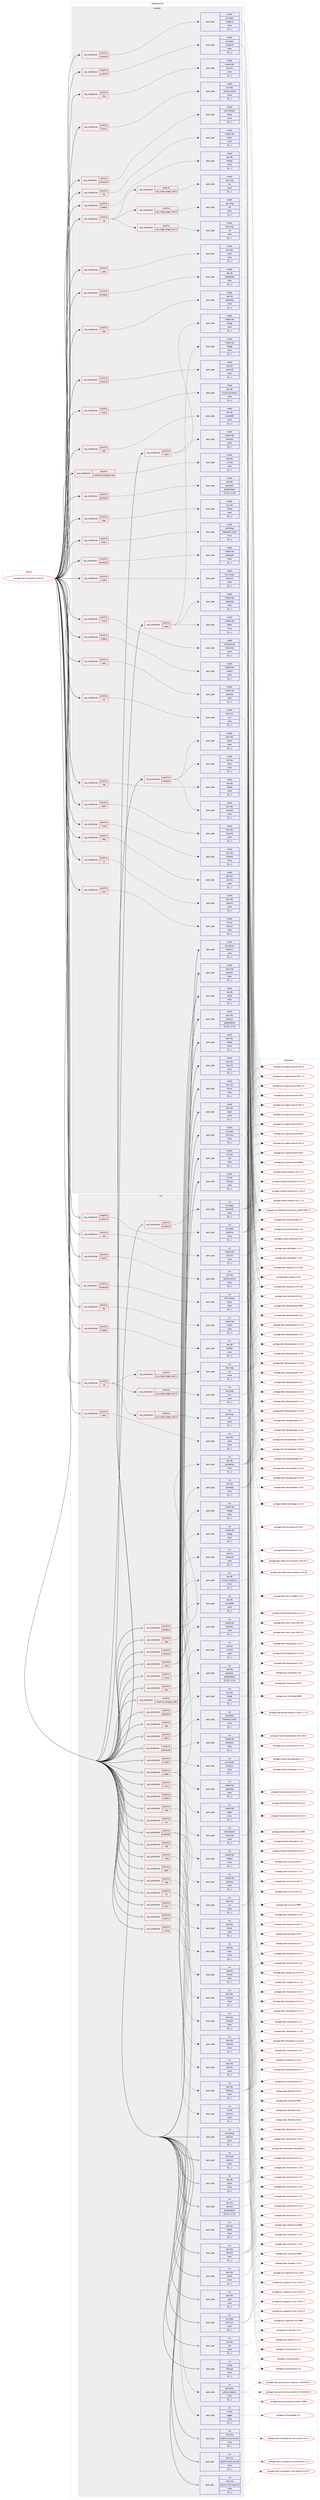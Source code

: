 digraph prolog {

# *************
# Graph options
# *************

newrank=true;
concentrate=true;
compound=true;
graph [rankdir=LR,fontname=Helvetica,fontsize=10,ranksep=1.5];#, ranksep=2.5, nodesep=0.2];
edge  [arrowhead=vee];
node  [fontname=Helvetica,fontsize=10];

# **********
# The ebuild
# **********

subgraph cluster_leftcol {
color=gray;
label=<<i>ebuild</i>>;
id [label="portage://net-misc/asterisk-18.24.2", color=red, width=4, href="../net-misc/asterisk-18.24.2.svg"];
}

# ****************
# The dependencies
# ****************

subgraph cluster_midcol {
color=gray;
label=<<i>dependencies</i>>;
subgraph cluster_compile {
fillcolor="#eeeeee";
style=filled;
label=<<i>compile</i>>;
subgraph cond100339 {
dependency384144 [label=<<TABLE BORDER="0" CELLBORDER="1" CELLSPACING="0" CELLPADDING="4"><TR><TD ROWSPAN="3" CELLPADDING="10">use_conditional</TD></TR><TR><TD>negative</TD></TR><TR><TD>systemd</TD></TR></TABLE>>, shape=none, color=red];
subgraph pack280981 {
dependency384145 [label=<<TABLE BORDER="0" CELLBORDER="1" CELLSPACING="0" CELLPADDING="4" WIDTH="220"><TR><TD ROWSPAN="6" CELLPADDING="30">pack_dep</TD></TR><TR><TD WIDTH="110">install</TD></TR><TR><TD>sys-apps</TD></TR><TR><TD>systemd</TD></TR><TR><TD>none</TD></TR><TR><TD>[[],,,,]</TD></TR></TABLE>>, shape=none, color=blue];
}
dependency384144:e -> dependency384145:w [weight=20,style="dashed",arrowhead="vee"];
}
id:e -> dependency384144:w [weight=20,style="solid",arrowhead="vee"];
subgraph cond100340 {
dependency384146 [label=<<TABLE BORDER="0" CELLBORDER="1" CELLSPACING="0" CELLPADDING="4"><TR><TD ROWSPAN="3" CELLPADDING="10">use_conditional</TD></TR><TR><TD>positive</TD></TR><TR><TD>alsa</TD></TR></TABLE>>, shape=none, color=red];
subgraph pack280982 {
dependency384147 [label=<<TABLE BORDER="0" CELLBORDER="1" CELLSPACING="0" CELLPADDING="4" WIDTH="220"><TR><TD ROWSPAN="6" CELLPADDING="30">pack_dep</TD></TR><TR><TD WIDTH="110">install</TD></TR><TR><TD>media-libs</TD></TR><TR><TD>alsa-lib</TD></TR><TR><TD>none</TD></TR><TR><TD>[[],,,,]</TD></TR></TABLE>>, shape=none, color=blue];
}
dependency384146:e -> dependency384147:w [weight=20,style="dashed",arrowhead="vee"];
}
id:e -> dependency384146:w [weight=20,style="solid",arrowhead="vee"];
subgraph cond100341 {
dependency384148 [label=<<TABLE BORDER="0" CELLBORDER="1" CELLSPACING="0" CELLPADDING="4"><TR><TD ROWSPAN="3" CELLPADDING="10">use_conditional</TD></TR><TR><TD>positive</TD></TR><TR><TD>blocks</TD></TR></TABLE>>, shape=none, color=red];
subgraph pack280983 {
dependency384149 [label=<<TABLE BORDER="0" CELLBORDER="1" CELLSPACING="0" CELLPADDING="4" WIDTH="220"><TR><TD ROWSPAN="6" CELLPADDING="30">pack_dep</TD></TR><TR><TD WIDTH="110">install</TD></TR><TR><TD>sys-libs</TD></TR><TR><TD>blocksruntime</TD></TR><TR><TD>none</TD></TR><TR><TD>[[],,,,]</TD></TR></TABLE>>, shape=none, color=blue];
}
dependency384148:e -> dependency384149:w [weight=20,style="dashed",arrowhead="vee"];
}
id:e -> dependency384148:w [weight=20,style="solid",arrowhead="vee"];
subgraph cond100342 {
dependency384150 [label=<<TABLE BORDER="0" CELLBORDER="1" CELLSPACING="0" CELLPADDING="4"><TR><TD ROWSPAN="3" CELLPADDING="10">use_conditional</TD></TR><TR><TD>positive</TD></TR><TR><TD>bluetooth</TD></TR></TABLE>>, shape=none, color=red];
subgraph pack280984 {
dependency384151 [label=<<TABLE BORDER="0" CELLBORDER="1" CELLSPACING="0" CELLPADDING="4" WIDTH="220"><TR><TD ROWSPAN="6" CELLPADDING="30">pack_dep</TD></TR><TR><TD WIDTH="110">install</TD></TR><TR><TD>net-wireless</TD></TR><TR><TD>bluez</TD></TR><TR><TD>none</TD></TR><TR><TD>[[],,,,]</TD></TR></TABLE>>, shape=none, color=blue];
}
dependency384150:e -> dependency384151:w [weight=20,style="dashed",arrowhead="vee"];
}
id:e -> dependency384150:w [weight=20,style="solid",arrowhead="vee"];
subgraph cond100343 {
dependency384152 [label=<<TABLE BORDER="0" CELLBORDER="1" CELLSPACING="0" CELLPADDING="4"><TR><TD ROWSPAN="3" CELLPADDING="10">use_conditional</TD></TR><TR><TD>positive</TD></TR><TR><TD>calendar</TD></TR></TABLE>>, shape=none, color=red];
subgraph pack280985 {
dependency384153 [label=<<TABLE BORDER="0" CELLBORDER="1" CELLSPACING="0" CELLPADDING="4" WIDTH="220"><TR><TD ROWSPAN="6" CELLPADDING="30">pack_dep</TD></TR><TR><TD WIDTH="110">install</TD></TR><TR><TD>net-libs</TD></TR><TR><TD>neon</TD></TR><TR><TD>none</TD></TR><TR><TD>[[],,,,]</TD></TR></TABLE>>, shape=none, color=blue];
}
dependency384152:e -> dependency384153:w [weight=20,style="dashed",arrowhead="vee"];
subgraph pack280986 {
dependency384154 [label=<<TABLE BORDER="0" CELLBORDER="1" CELLSPACING="0" CELLPADDING="4" WIDTH="220"><TR><TD ROWSPAN="6" CELLPADDING="30">pack_dep</TD></TR><TR><TD WIDTH="110">install</TD></TR><TR><TD>dev-libs</TD></TR><TR><TD>libical</TD></TR><TR><TD>none</TD></TR><TR><TD>[[],,,,]</TD></TR></TABLE>>, shape=none, color=blue];
}
dependency384152:e -> dependency384154:w [weight=20,style="dashed",arrowhead="vee"];
subgraph pack280987 {
dependency384155 [label=<<TABLE BORDER="0" CELLBORDER="1" CELLSPACING="0" CELLPADDING="4" WIDTH="220"><TR><TD ROWSPAN="6" CELLPADDING="30">pack_dep</TD></TR><TR><TD WIDTH="110">install</TD></TR><TR><TD>dev-libs</TD></TR><TR><TD>iksemel</TD></TR><TR><TD>none</TD></TR><TR><TD>[[],,,,]</TD></TR></TABLE>>, shape=none, color=blue];
}
dependency384152:e -> dependency384155:w [weight=20,style="dashed",arrowhead="vee"];
}
id:e -> dependency384152:w [weight=20,style="solid",arrowhead="vee"];
subgraph cond100344 {
dependency384156 [label=<<TABLE BORDER="0" CELLBORDER="1" CELLSPACING="0" CELLPADDING="4"><TR><TD ROWSPAN="3" CELLPADDING="10">use_conditional</TD></TR><TR><TD>positive</TD></TR><TR><TD>caps</TD></TR></TABLE>>, shape=none, color=red];
subgraph pack280988 {
dependency384157 [label=<<TABLE BORDER="0" CELLBORDER="1" CELLSPACING="0" CELLPADDING="4" WIDTH="220"><TR><TD ROWSPAN="6" CELLPADDING="30">pack_dep</TD></TR><TR><TD WIDTH="110">install</TD></TR><TR><TD>sys-libs</TD></TR><TR><TD>libcap</TD></TR><TR><TD>none</TD></TR><TR><TD>[[],,,,]</TD></TR></TABLE>>, shape=none, color=blue];
}
dependency384156:e -> dependency384157:w [weight=20,style="dashed",arrowhead="vee"];
}
id:e -> dependency384156:w [weight=20,style="solid",arrowhead="vee"];
subgraph cond100345 {
dependency384158 [label=<<TABLE BORDER="0" CELLBORDER="1" CELLSPACING="0" CELLPADDING="4"><TR><TD ROWSPAN="3" CELLPADDING="10">use_conditional</TD></TR><TR><TD>positive</TD></TR><TR><TD>cluster</TD></TR></TABLE>>, shape=none, color=red];
subgraph pack280989 {
dependency384159 [label=<<TABLE BORDER="0" CELLBORDER="1" CELLSPACING="0" CELLPADDING="4" WIDTH="220"><TR><TD ROWSPAN="6" CELLPADDING="30">pack_dep</TD></TR><TR><TD WIDTH="110">install</TD></TR><TR><TD>sys-cluster</TD></TR><TR><TD>corosync</TD></TR><TR><TD>none</TD></TR><TR><TD>[[],,,,]</TD></TR></TABLE>>, shape=none, color=blue];
}
dependency384158:e -> dependency384159:w [weight=20,style="dashed",arrowhead="vee"];
}
id:e -> dependency384158:w [weight=20,style="solid",arrowhead="vee"];
subgraph cond100346 {
dependency384160 [label=<<TABLE BORDER="0" CELLBORDER="1" CELLSPACING="0" CELLPADDING="4"><TR><TD ROWSPAN="3" CELLPADDING="10">use_conditional</TD></TR><TR><TD>positive</TD></TR><TR><TD>codec2</TD></TR></TABLE>>, shape=none, color=red];
subgraph pack280990 {
dependency384161 [label=<<TABLE BORDER="0" CELLBORDER="1" CELLSPACING="0" CELLPADDING="4" WIDTH="220"><TR><TD ROWSPAN="6" CELLPADDING="30">pack_dep</TD></TR><TR><TD WIDTH="110">install</TD></TR><TR><TD>media-libs</TD></TR><TR><TD>codec2</TD></TR><TR><TD>none</TD></TR><TR><TD>[[],,,,]</TD></TR></TABLE>>, shape=none, color=blue];
}
dependency384160:e -> dependency384161:w [weight=20,style="dashed",arrowhead="vee"];
}
id:e -> dependency384160:w [weight=20,style="solid",arrowhead="vee"];
subgraph cond100347 {
dependency384162 [label=<<TABLE BORDER="0" CELLBORDER="1" CELLSPACING="0" CELLPADDING="4"><TR><TD ROWSPAN="3" CELLPADDING="10">use_conditional</TD></TR><TR><TD>positive</TD></TR><TR><TD>curl</TD></TR></TABLE>>, shape=none, color=red];
subgraph pack280991 {
dependency384163 [label=<<TABLE BORDER="0" CELLBORDER="1" CELLSPACING="0" CELLPADDING="4" WIDTH="220"><TR><TD ROWSPAN="6" CELLPADDING="30">pack_dep</TD></TR><TR><TD WIDTH="110">install</TD></TR><TR><TD>net-misc</TD></TR><TR><TD>curl</TD></TR><TR><TD>none</TD></TR><TR><TD>[[],,,,]</TD></TR></TABLE>>, shape=none, color=blue];
}
dependency384162:e -> dependency384163:w [weight=20,style="dashed",arrowhead="vee"];
}
id:e -> dependency384162:w [weight=20,style="solid",arrowhead="vee"];
subgraph cond100348 {
dependency384164 [label=<<TABLE BORDER="0" CELLBORDER="1" CELLSPACING="0" CELLPADDING="4"><TR><TD ROWSPAN="3" CELLPADDING="10">use_conditional</TD></TR><TR><TD>positive</TD></TR><TR><TD>freetds</TD></TR></TABLE>>, shape=none, color=red];
subgraph pack280992 {
dependency384165 [label=<<TABLE BORDER="0" CELLBORDER="1" CELLSPACING="0" CELLPADDING="4" WIDTH="220"><TR><TD ROWSPAN="6" CELLPADDING="30">pack_dep</TD></TR><TR><TD WIDTH="110">install</TD></TR><TR><TD>dev-db</TD></TR><TR><TD>freetds</TD></TR><TR><TD>none</TD></TR><TR><TD>[[],,,,]</TD></TR></TABLE>>, shape=none, color=blue];
}
dependency384164:e -> dependency384165:w [weight=20,style="dashed",arrowhead="vee"];
}
id:e -> dependency384164:w [weight=20,style="solid",arrowhead="vee"];
subgraph cond100349 {
dependency384166 [label=<<TABLE BORDER="0" CELLBORDER="1" CELLSPACING="0" CELLPADDING="4"><TR><TD ROWSPAN="3" CELLPADDING="10">use_conditional</TD></TR><TR><TD>positive</TD></TR><TR><TD>gtalk</TD></TR></TABLE>>, shape=none, color=red];
subgraph pack280993 {
dependency384167 [label=<<TABLE BORDER="0" CELLBORDER="1" CELLSPACING="0" CELLPADDING="4" WIDTH="220"><TR><TD ROWSPAN="6" CELLPADDING="30">pack_dep</TD></TR><TR><TD WIDTH="110">install</TD></TR><TR><TD>dev-libs</TD></TR><TR><TD>iksemel</TD></TR><TR><TD>none</TD></TR><TR><TD>[[],,,,]</TD></TR></TABLE>>, shape=none, color=blue];
}
dependency384166:e -> dependency384167:w [weight=20,style="dashed",arrowhead="vee"];
}
id:e -> dependency384166:w [weight=20,style="solid",arrowhead="vee"];
subgraph cond100350 {
dependency384168 [label=<<TABLE BORDER="0" CELLBORDER="1" CELLSPACING="0" CELLPADDING="4"><TR><TD ROWSPAN="3" CELLPADDING="10">use_conditional</TD></TR><TR><TD>positive</TD></TR><TR><TD>http</TD></TR></TABLE>>, shape=none, color=red];
subgraph pack280994 {
dependency384169 [label=<<TABLE BORDER="0" CELLBORDER="1" CELLSPACING="0" CELLPADDING="4" WIDTH="220"><TR><TD ROWSPAN="6" CELLPADDING="30">pack_dep</TD></TR><TR><TD WIDTH="110">install</TD></TR><TR><TD>dev-libs</TD></TR><TR><TD>gmime</TD></TR><TR><TD>none</TD></TR><TR><TD>[[],,,,]</TD></TR></TABLE>>, shape=none, color=blue];
}
dependency384168:e -> dependency384169:w [weight=20,style="dashed",arrowhead="vee"];
}
id:e -> dependency384168:w [weight=20,style="solid",arrowhead="vee"];
subgraph cond100351 {
dependency384170 [label=<<TABLE BORDER="0" CELLBORDER="1" CELLSPACING="0" CELLPADDING="4"><TR><TD ROWSPAN="3" CELLPADDING="10">use_conditional</TD></TR><TR><TD>positive</TD></TR><TR><TD>iconv</TD></TR></TABLE>>, shape=none, color=red];
subgraph pack280995 {
dependency384171 [label=<<TABLE BORDER="0" CELLBORDER="1" CELLSPACING="0" CELLPADDING="4" WIDTH="220"><TR><TD ROWSPAN="6" CELLPADDING="30">pack_dep</TD></TR><TR><TD WIDTH="110">install</TD></TR><TR><TD>virtual</TD></TR><TR><TD>libiconv</TD></TR><TR><TD>none</TD></TR><TR><TD>[[],,,,]</TD></TR></TABLE>>, shape=none, color=blue];
}
dependency384170:e -> dependency384171:w [weight=20,style="dashed",arrowhead="vee"];
}
id:e -> dependency384170:w [weight=20,style="solid",arrowhead="vee"];
subgraph cond100352 {
dependency384172 [label=<<TABLE BORDER="0" CELLBORDER="1" CELLSPACING="0" CELLPADDING="4"><TR><TD ROWSPAN="3" CELLPADDING="10">use_conditional</TD></TR><TR><TD>positive</TD></TR><TR><TD>ilbc</TD></TR></TABLE>>, shape=none, color=red];
subgraph pack280996 {
dependency384173 [label=<<TABLE BORDER="0" CELLBORDER="1" CELLSPACING="0" CELLPADDING="4" WIDTH="220"><TR><TD ROWSPAN="6" CELLPADDING="30">pack_dep</TD></TR><TR><TD WIDTH="110">install</TD></TR><TR><TD>media-libs</TD></TR><TR><TD>libilbc</TD></TR><TR><TD>none</TD></TR><TR><TD>[[],,,,]</TD></TR></TABLE>>, shape=none, color=blue];
}
dependency384172:e -> dependency384173:w [weight=20,style="dashed",arrowhead="vee"];
}
id:e -> dependency384172:w [weight=20,style="solid",arrowhead="vee"];
subgraph cond100353 {
dependency384174 [label=<<TABLE BORDER="0" CELLBORDER="1" CELLSPACING="0" CELLPADDING="4"><TR><TD ROWSPAN="3" CELLPADDING="10">use_conditional</TD></TR><TR><TD>positive</TD></TR><TR><TD>ldap</TD></TR></TABLE>>, shape=none, color=red];
subgraph pack280997 {
dependency384175 [label=<<TABLE BORDER="0" CELLBORDER="1" CELLSPACING="0" CELLPADDING="4" WIDTH="220"><TR><TD ROWSPAN="6" CELLPADDING="30">pack_dep</TD></TR><TR><TD WIDTH="110">install</TD></TR><TR><TD>net-nds</TD></TR><TR><TD>openldap</TD></TR><TR><TD>none</TD></TR><TR><TD>[[],,,,]</TD></TR></TABLE>>, shape=none, color=blue];
}
dependency384174:e -> dependency384175:w [weight=20,style="dashed",arrowhead="vee"];
}
id:e -> dependency384174:w [weight=20,style="solid",arrowhead="vee"];
subgraph cond100354 {
dependency384176 [label=<<TABLE BORDER="0" CELLBORDER="1" CELLSPACING="0" CELLPADDING="4"><TR><TD ROWSPAN="3" CELLPADDING="10">use_conditional</TD></TR><TR><TD>positive</TD></TR><TR><TD>lua</TD></TR></TABLE>>, shape=none, color=red];
subgraph cond100355 {
dependency384177 [label=<<TABLE BORDER="0" CELLBORDER="1" CELLSPACING="0" CELLPADDING="4"><TR><TD ROWSPAN="3" CELLPADDING="10">use_conditional</TD></TR><TR><TD>positive</TD></TR><TR><TD>lua_single_target_lua5-1</TD></TR></TABLE>>, shape=none, color=red];
subgraph pack280998 {
dependency384178 [label=<<TABLE BORDER="0" CELLBORDER="1" CELLSPACING="0" CELLPADDING="4" WIDTH="220"><TR><TD ROWSPAN="6" CELLPADDING="30">pack_dep</TD></TR><TR><TD WIDTH="110">install</TD></TR><TR><TD>dev-lang</TD></TR><TR><TD>lua</TD></TR><TR><TD>none</TD></TR><TR><TD>[[],,,,]</TD></TR></TABLE>>, shape=none, color=blue];
}
dependency384177:e -> dependency384178:w [weight=20,style="dashed",arrowhead="vee"];
}
dependency384176:e -> dependency384177:w [weight=20,style="dashed",arrowhead="vee"];
subgraph cond100356 {
dependency384179 [label=<<TABLE BORDER="0" CELLBORDER="1" CELLSPACING="0" CELLPADDING="4"><TR><TD ROWSPAN="3" CELLPADDING="10">use_conditional</TD></TR><TR><TD>positive</TD></TR><TR><TD>lua_single_target_lua5-3</TD></TR></TABLE>>, shape=none, color=red];
subgraph pack280999 {
dependency384180 [label=<<TABLE BORDER="0" CELLBORDER="1" CELLSPACING="0" CELLPADDING="4" WIDTH="220"><TR><TD ROWSPAN="6" CELLPADDING="30">pack_dep</TD></TR><TR><TD WIDTH="110">install</TD></TR><TR><TD>dev-lang</TD></TR><TR><TD>lua</TD></TR><TR><TD>none</TD></TR><TR><TD>[[],,,,]</TD></TR></TABLE>>, shape=none, color=blue];
}
dependency384179:e -> dependency384180:w [weight=20,style="dashed",arrowhead="vee"];
}
dependency384176:e -> dependency384179:w [weight=20,style="dashed",arrowhead="vee"];
subgraph cond100357 {
dependency384181 [label=<<TABLE BORDER="0" CELLBORDER="1" CELLSPACING="0" CELLPADDING="4"><TR><TD ROWSPAN="3" CELLPADDING="10">use_conditional</TD></TR><TR><TD>positive</TD></TR><TR><TD>lua_single_target_lua5-4</TD></TR></TABLE>>, shape=none, color=red];
subgraph pack281000 {
dependency384182 [label=<<TABLE BORDER="0" CELLBORDER="1" CELLSPACING="0" CELLPADDING="4" WIDTH="220"><TR><TD ROWSPAN="6" CELLPADDING="30">pack_dep</TD></TR><TR><TD WIDTH="110">install</TD></TR><TR><TD>dev-lang</TD></TR><TR><TD>lua</TD></TR><TR><TD>none</TD></TR><TR><TD>[[],,,,]</TD></TR></TABLE>>, shape=none, color=blue];
}
dependency384181:e -> dependency384182:w [weight=20,style="dashed",arrowhead="vee"];
}
dependency384176:e -> dependency384181:w [weight=20,style="dashed",arrowhead="vee"];
}
id:e -> dependency384176:w [weight=20,style="solid",arrowhead="vee"];
subgraph cond100358 {
dependency384183 [label=<<TABLE BORDER="0" CELLBORDER="1" CELLSPACING="0" CELLPADDING="4"><TR><TD ROWSPAN="3" CELLPADDING="10">use_conditional</TD></TR><TR><TD>positive</TD></TR><TR><TD>mysql</TD></TR></TABLE>>, shape=none, color=red];
subgraph pack281001 {
dependency384184 [label=<<TABLE BORDER="0" CELLBORDER="1" CELLSPACING="0" CELLPADDING="4" WIDTH="220"><TR><TD ROWSPAN="6" CELLPADDING="30">pack_dep</TD></TR><TR><TD WIDTH="110">install</TD></TR><TR><TD>dev-db</TD></TR><TR><TD>mysql-connector-c</TD></TR><TR><TD>none</TD></TR><TR><TD>[[],,,,]</TD></TR></TABLE>>, shape=none, color=blue];
}
dependency384183:e -> dependency384184:w [weight=20,style="dashed",arrowhead="vee"];
}
id:e -> dependency384183:w [weight=20,style="solid",arrowhead="vee"];
subgraph cond100359 {
dependency384185 [label=<<TABLE BORDER="0" CELLBORDER="1" CELLSPACING="0" CELLPADDING="4"><TR><TD ROWSPAN="3" CELLPADDING="10">use_conditional</TD></TR><TR><TD>positive</TD></TR><TR><TD>newt</TD></TR></TABLE>>, shape=none, color=red];
subgraph pack281002 {
dependency384186 [label=<<TABLE BORDER="0" CELLBORDER="1" CELLSPACING="0" CELLPADDING="4" WIDTH="220"><TR><TD ROWSPAN="6" CELLPADDING="30">pack_dep</TD></TR><TR><TD WIDTH="110">install</TD></TR><TR><TD>dev-libs</TD></TR><TR><TD>newt</TD></TR><TR><TD>none</TD></TR><TR><TD>[[],,,,]</TD></TR></TABLE>>, shape=none, color=blue];
}
dependency384185:e -> dependency384186:w [weight=20,style="dashed",arrowhead="vee"];
}
id:e -> dependency384185:w [weight=20,style="solid",arrowhead="vee"];
subgraph cond100360 {
dependency384187 [label=<<TABLE BORDER="0" CELLBORDER="1" CELLSPACING="0" CELLPADDING="4"><TR><TD ROWSPAN="3" CELLPADDING="10">use_conditional</TD></TR><TR><TD>positive</TD></TR><TR><TD>odbc</TD></TR></TABLE>>, shape=none, color=red];
subgraph pack281003 {
dependency384188 [label=<<TABLE BORDER="0" CELLBORDER="1" CELLSPACING="0" CELLPADDING="4" WIDTH="220"><TR><TD ROWSPAN="6" CELLPADDING="30">pack_dep</TD></TR><TR><TD WIDTH="110">install</TD></TR><TR><TD>dev-db</TD></TR><TR><TD>unixODBC</TD></TR><TR><TD>none</TD></TR><TR><TD>[[],,,,]</TD></TR></TABLE>>, shape=none, color=blue];
}
dependency384187:e -> dependency384188:w [weight=20,style="dashed",arrowhead="vee"];
}
id:e -> dependency384187:w [weight=20,style="solid",arrowhead="vee"];
subgraph cond100361 {
dependency384189 [label=<<TABLE BORDER="0" CELLBORDER="1" CELLSPACING="0" CELLPADDING="4"><TR><TD ROWSPAN="3" CELLPADDING="10">use_conditional</TD></TR><TR><TD>positive</TD></TR><TR><TD>pjproject</TD></TR></TABLE>>, shape=none, color=red];
subgraph pack281004 {
dependency384190 [label=<<TABLE BORDER="0" CELLBORDER="1" CELLSPACING="0" CELLPADDING="4" WIDTH="220"><TR><TD ROWSPAN="6" CELLPADDING="30">pack_dep</TD></TR><TR><TD WIDTH="110">install</TD></TR><TR><TD>net-libs</TD></TR><TR><TD>pjproject</TD></TR><TR><TD>greaterequal</TD></TR><TR><TD>[[2,12],,,2.12]</TD></TR></TABLE>>, shape=none, color=blue];
}
dependency384189:e -> dependency384190:w [weight=20,style="dashed",arrowhead="vee"];
}
id:e -> dependency384189:w [weight=20,style="solid",arrowhead="vee"];
subgraph cond100362 {
dependency384191 [label=<<TABLE BORDER="0" CELLBORDER="1" CELLSPACING="0" CELLPADDING="4"><TR><TD ROWSPAN="3" CELLPADDING="10">use_conditional</TD></TR><TR><TD>positive</TD></TR><TR><TD>portaudio</TD></TR></TABLE>>, shape=none, color=red];
subgraph pack281005 {
dependency384192 [label=<<TABLE BORDER="0" CELLBORDER="1" CELLSPACING="0" CELLPADDING="4" WIDTH="220"><TR><TD ROWSPAN="6" CELLPADDING="30">pack_dep</TD></TR><TR><TD WIDTH="110">install</TD></TR><TR><TD>media-libs</TD></TR><TR><TD>portaudio</TD></TR><TR><TD>none</TD></TR><TR><TD>[[],,,,]</TD></TR></TABLE>>, shape=none, color=blue];
}
dependency384191:e -> dependency384192:w [weight=20,style="dashed",arrowhead="vee"];
}
id:e -> dependency384191:w [weight=20,style="solid",arrowhead="vee"];
subgraph cond100363 {
dependency384193 [label=<<TABLE BORDER="0" CELLBORDER="1" CELLSPACING="0" CELLPADDING="4"><TR><TD ROWSPAN="3" CELLPADDING="10">use_conditional</TD></TR><TR><TD>positive</TD></TR><TR><TD>postgres</TD></TR></TABLE>>, shape=none, color=red];
subgraph pack281006 {
dependency384194 [label=<<TABLE BORDER="0" CELLBORDER="1" CELLSPACING="0" CELLPADDING="4" WIDTH="220"><TR><TD ROWSPAN="6" CELLPADDING="30">pack_dep</TD></TR><TR><TD WIDTH="110">install</TD></TR><TR><TD>dev-db</TD></TR><TR><TD>postgresql</TD></TR><TR><TD>none</TD></TR><TR><TD>[[],,,,]</TD></TR></TABLE>>, shape=none, color=blue];
}
dependency384193:e -> dependency384194:w [weight=20,style="dashed",arrowhead="vee"];
}
id:e -> dependency384193:w [weight=20,style="solid",arrowhead="vee"];
subgraph cond100364 {
dependency384195 [label=<<TABLE BORDER="0" CELLBORDER="1" CELLSPACING="0" CELLPADDING="4"><TR><TD ROWSPAN="3" CELLPADDING="10">use_conditional</TD></TR><TR><TD>positive</TD></TR><TR><TD>radius</TD></TR></TABLE>>, shape=none, color=red];
subgraph pack281007 {
dependency384196 [label=<<TABLE BORDER="0" CELLBORDER="1" CELLSPACING="0" CELLPADDING="4" WIDTH="220"><TR><TD ROWSPAN="6" CELLPADDING="30">pack_dep</TD></TR><TR><TD WIDTH="110">install</TD></TR><TR><TD>net-dialup</TD></TR><TR><TD>freeradius-client</TD></TR><TR><TD>none</TD></TR><TR><TD>[[],,,,]</TD></TR></TABLE>>, shape=none, color=blue];
}
dependency384195:e -> dependency384196:w [weight=20,style="dashed",arrowhead="vee"];
}
id:e -> dependency384195:w [weight=20,style="solid",arrowhead="vee"];
subgraph cond100365 {
dependency384197 [label=<<TABLE BORDER="0" CELLBORDER="1" CELLSPACING="0" CELLPADDING="4"><TR><TD ROWSPAN="3" CELLPADDING="10">use_conditional</TD></TR><TR><TD>positive</TD></TR><TR><TD>snmp</TD></TR></TABLE>>, shape=none, color=red];
subgraph pack281008 {
dependency384198 [label=<<TABLE BORDER="0" CELLBORDER="1" CELLSPACING="0" CELLPADDING="4" WIDTH="220"><TR><TD ROWSPAN="6" CELLPADDING="30">pack_dep</TD></TR><TR><TD WIDTH="110">install</TD></TR><TR><TD>net-analyzer</TD></TR><TR><TD>net-snmp</TD></TR><TR><TD>none</TD></TR><TR><TD>[[],,,,]</TD></TR></TABLE>>, shape=none, color=blue];
}
dependency384197:e -> dependency384198:w [weight=20,style="dashed",arrowhead="vee"];
}
id:e -> dependency384197:w [weight=20,style="solid",arrowhead="vee"];
subgraph cond100366 {
dependency384199 [label=<<TABLE BORDER="0" CELLBORDER="1" CELLSPACING="0" CELLPADDING="4"><TR><TD ROWSPAN="3" CELLPADDING="10">use_conditional</TD></TR><TR><TD>positive</TD></TR><TR><TD>span</TD></TR></TABLE>>, shape=none, color=red];
subgraph pack281009 {
dependency384200 [label=<<TABLE BORDER="0" CELLBORDER="1" CELLSPACING="0" CELLPADDING="4" WIDTH="220"><TR><TD ROWSPAN="6" CELLPADDING="30">pack_dep</TD></TR><TR><TD WIDTH="110">install</TD></TR><TR><TD>media-libs</TD></TR><TR><TD>spandsp</TD></TR><TR><TD>none</TD></TR><TR><TD>[[],,,,]</TD></TR></TABLE>>, shape=none, color=blue];
}
dependency384199:e -> dependency384200:w [weight=20,style="dashed",arrowhead="vee"];
}
id:e -> dependency384199:w [weight=20,style="solid",arrowhead="vee"];
subgraph cond100367 {
dependency384201 [label=<<TABLE BORDER="0" CELLBORDER="1" CELLSPACING="0" CELLPADDING="4"><TR><TD ROWSPAN="3" CELLPADDING="10">use_conditional</TD></TR><TR><TD>positive</TD></TR><TR><TD>speex</TD></TR></TABLE>>, shape=none, color=red];
subgraph pack281010 {
dependency384202 [label=<<TABLE BORDER="0" CELLBORDER="1" CELLSPACING="0" CELLPADDING="4" WIDTH="220"><TR><TD ROWSPAN="6" CELLPADDING="30">pack_dep</TD></TR><TR><TD WIDTH="110">install</TD></TR><TR><TD>media-libs</TD></TR><TR><TD>libogg</TD></TR><TR><TD>none</TD></TR><TR><TD>[[],,,,]</TD></TR></TABLE>>, shape=none, color=blue];
}
dependency384201:e -> dependency384202:w [weight=20,style="dashed",arrowhead="vee"];
subgraph pack281011 {
dependency384203 [label=<<TABLE BORDER="0" CELLBORDER="1" CELLSPACING="0" CELLPADDING="4" WIDTH="220"><TR><TD ROWSPAN="6" CELLPADDING="30">pack_dep</TD></TR><TR><TD WIDTH="110">install</TD></TR><TR><TD>media-libs</TD></TR><TR><TD>speex</TD></TR><TR><TD>none</TD></TR><TR><TD>[[],,,,]</TD></TR></TABLE>>, shape=none, color=blue];
}
dependency384201:e -> dependency384203:w [weight=20,style="dashed",arrowhead="vee"];
subgraph pack281012 {
dependency384204 [label=<<TABLE BORDER="0" CELLBORDER="1" CELLSPACING="0" CELLPADDING="4" WIDTH="220"><TR><TD ROWSPAN="6" CELLPADDING="30">pack_dep</TD></TR><TR><TD WIDTH="110">install</TD></TR><TR><TD>media-libs</TD></TR><TR><TD>speexdsp</TD></TR><TR><TD>none</TD></TR><TR><TD>[[],,,,]</TD></TR></TABLE>>, shape=none, color=blue];
}
dependency384201:e -> dependency384204:w [weight=20,style="dashed",arrowhead="vee"];
}
id:e -> dependency384201:w [weight=20,style="solid",arrowhead="vee"];
subgraph cond100368 {
dependency384205 [label=<<TABLE BORDER="0" CELLBORDER="1" CELLSPACING="0" CELLPADDING="4"><TR><TD ROWSPAN="3" CELLPADDING="10">use_conditional</TD></TR><TR><TD>positive</TD></TR><TR><TD>srtp</TD></TR></TABLE>>, shape=none, color=red];
subgraph pack281013 {
dependency384206 [label=<<TABLE BORDER="0" CELLBORDER="1" CELLSPACING="0" CELLPADDING="4" WIDTH="220"><TR><TD ROWSPAN="6" CELLPADDING="30">pack_dep</TD></TR><TR><TD WIDTH="110">install</TD></TR><TR><TD>net-libs</TD></TR><TR><TD>libsrtp</TD></TR><TR><TD>none</TD></TR><TR><TD>[[],,,,]</TD></TR></TABLE>>, shape=none, color=blue];
}
dependency384205:e -> dependency384206:w [weight=20,style="dashed",arrowhead="vee"];
}
id:e -> dependency384205:w [weight=20,style="solid",arrowhead="vee"];
subgraph cond100369 {
dependency384207 [label=<<TABLE BORDER="0" CELLBORDER="1" CELLSPACING="0" CELLPADDING="4"><TR><TD ROWSPAN="3" CELLPADDING="10">use_conditional</TD></TR><TR><TD>positive</TD></TR><TR><TD>ssl</TD></TR></TABLE>>, shape=none, color=red];
subgraph pack281014 {
dependency384208 [label=<<TABLE BORDER="0" CELLBORDER="1" CELLSPACING="0" CELLPADDING="4" WIDTH="220"><TR><TD ROWSPAN="6" CELLPADDING="30">pack_dep</TD></TR><TR><TD WIDTH="110">install</TD></TR><TR><TD>dev-libs</TD></TR><TR><TD>openssl</TD></TR><TR><TD>none</TD></TR><TR><TD>[[],,,,]</TD></TR></TABLE>>, shape=none, color=blue];
}
dependency384207:e -> dependency384208:w [weight=20,style="dashed",arrowhead="vee"];
}
id:e -> dependency384207:w [weight=20,style="solid",arrowhead="vee"];
subgraph cond100370 {
dependency384209 [label=<<TABLE BORDER="0" CELLBORDER="1" CELLSPACING="0" CELLPADDING="4"><TR><TD ROWSPAN="3" CELLPADDING="10">use_conditional</TD></TR><TR><TD>positive</TD></TR><TR><TD>systemd</TD></TR></TABLE>>, shape=none, color=red];
subgraph pack281015 {
dependency384210 [label=<<TABLE BORDER="0" CELLBORDER="1" CELLSPACING="0" CELLPADDING="4" WIDTH="220"><TR><TD ROWSPAN="6" CELLPADDING="30">pack_dep</TD></TR><TR><TD WIDTH="110">install</TD></TR><TR><TD>sys-apps</TD></TR><TR><TD>systemd</TD></TR><TR><TD>none</TD></TR><TR><TD>[[],,,,]</TD></TR></TABLE>>, shape=none, color=blue];
}
dependency384209:e -> dependency384210:w [weight=20,style="dashed",arrowhead="vee"];
}
id:e -> dependency384209:w [weight=20,style="solid",arrowhead="vee"];
subgraph cond100371 {
dependency384211 [label=<<TABLE BORDER="0" CELLBORDER="1" CELLSPACING="0" CELLPADDING="4"><TR><TD ROWSPAN="3" CELLPADDING="10">use_conditional</TD></TR><TR><TD>positive</TD></TR><TR><TD>unbound</TD></TR></TABLE>>, shape=none, color=red];
subgraph pack281016 {
dependency384212 [label=<<TABLE BORDER="0" CELLBORDER="1" CELLSPACING="0" CELLPADDING="4" WIDTH="220"><TR><TD ROWSPAN="6" CELLPADDING="30">pack_dep</TD></TR><TR><TD WIDTH="110">install</TD></TR><TR><TD>net-dns</TD></TR><TR><TD>unbound</TD></TR><TR><TD>none</TD></TR><TR><TD>[[],,,,]</TD></TR></TABLE>>, shape=none, color=blue];
}
dependency384211:e -> dependency384212:w [weight=20,style="dashed",arrowhead="vee"];
}
id:e -> dependency384211:w [weight=20,style="solid",arrowhead="vee"];
subgraph cond100372 {
dependency384213 [label=<<TABLE BORDER="0" CELLBORDER="1" CELLSPACING="0" CELLPADDING="4"><TR><TD ROWSPAN="3" CELLPADDING="10">use_conditional</TD></TR><TR><TD>positive</TD></TR><TR><TD>voicemail_storage_imap</TD></TR></TABLE>>, shape=none, color=red];
subgraph pack281017 {
dependency384214 [label=<<TABLE BORDER="0" CELLBORDER="1" CELLSPACING="0" CELLPADDING="4" WIDTH="220"><TR><TD ROWSPAN="6" CELLPADDING="30">pack_dep</TD></TR><TR><TD WIDTH="110">install</TD></TR><TR><TD>net-libs</TD></TR><TR><TD>c-client</TD></TR><TR><TD>none</TD></TR><TR><TD>[[],,,,]</TD></TR></TABLE>>, shape=none, color=blue];
}
dependency384213:e -> dependency384214:w [weight=20,style="dashed",arrowhead="vee"];
}
id:e -> dependency384213:w [weight=20,style="solid",arrowhead="vee"];
subgraph cond100373 {
dependency384215 [label=<<TABLE BORDER="0" CELLBORDER="1" CELLSPACING="0" CELLPADDING="4"><TR><TD ROWSPAN="3" CELLPADDING="10">use_conditional</TD></TR><TR><TD>positive</TD></TR><TR><TD>vorbis</TD></TR></TABLE>>, shape=none, color=red];
subgraph pack281018 {
dependency384216 [label=<<TABLE BORDER="0" CELLBORDER="1" CELLSPACING="0" CELLPADDING="4" WIDTH="220"><TR><TD ROWSPAN="6" CELLPADDING="30">pack_dep</TD></TR><TR><TD WIDTH="110">install</TD></TR><TR><TD>media-libs</TD></TR><TR><TD>libogg</TD></TR><TR><TD>none</TD></TR><TR><TD>[[],,,,]</TD></TR></TABLE>>, shape=none, color=blue];
}
dependency384215:e -> dependency384216:w [weight=20,style="dashed",arrowhead="vee"];
subgraph pack281019 {
dependency384217 [label=<<TABLE BORDER="0" CELLBORDER="1" CELLSPACING="0" CELLPADDING="4" WIDTH="220"><TR><TD ROWSPAN="6" CELLPADDING="30">pack_dep</TD></TR><TR><TD WIDTH="110">install</TD></TR><TR><TD>media-libs</TD></TR><TR><TD>libvorbis</TD></TR><TR><TD>none</TD></TR><TR><TD>[[],,,,]</TD></TR></TABLE>>, shape=none, color=blue];
}
dependency384215:e -> dependency384217:w [weight=20,style="dashed",arrowhead="vee"];
}
id:e -> dependency384215:w [weight=20,style="solid",arrowhead="vee"];
subgraph cond100374 {
dependency384218 [label=<<TABLE BORDER="0" CELLBORDER="1" CELLSPACING="0" CELLPADDING="4"><TR><TD ROWSPAN="3" CELLPADDING="10">use_conditional</TD></TR><TR><TD>positive</TD></TR><TR><TD>xmpp</TD></TR></TABLE>>, shape=none, color=red];
subgraph pack281020 {
dependency384219 [label=<<TABLE BORDER="0" CELLBORDER="1" CELLSPACING="0" CELLPADDING="4" WIDTH="220"><TR><TD ROWSPAN="6" CELLPADDING="30">pack_dep</TD></TR><TR><TD WIDTH="110">install</TD></TR><TR><TD>dev-libs</TD></TR><TR><TD>iksemel</TD></TR><TR><TD>none</TD></TR><TR><TD>[[],,,,]</TD></TR></TABLE>>, shape=none, color=blue];
}
dependency384218:e -> dependency384219:w [weight=20,style="dashed",arrowhead="vee"];
}
id:e -> dependency384218:w [weight=20,style="solid",arrowhead="vee"];
subgraph pack281021 {
dependency384220 [label=<<TABLE BORDER="0" CELLBORDER="1" CELLSPACING="0" CELLPADDING="4" WIDTH="220"><TR><TD ROWSPAN="6" CELLPADDING="30">pack_dep</TD></TR><TR><TD WIDTH="110">install</TD></TR><TR><TD>acct-group</TD></TR><TR><TD>asterisk</TD></TR><TR><TD>none</TD></TR><TR><TD>[[],,,,]</TD></TR></TABLE>>, shape=none, color=blue];
}
id:e -> dependency384220:w [weight=20,style="solid",arrowhead="vee"];
subgraph pack281022 {
dependency384221 [label=<<TABLE BORDER="0" CELLBORDER="1" CELLSPACING="0" CELLPADDING="4" WIDTH="220"><TR><TD ROWSPAN="6" CELLPADDING="30">pack_dep</TD></TR><TR><TD WIDTH="110">install</TD></TR><TR><TD>acct-user</TD></TR><TR><TD>asterisk</TD></TR><TR><TD>none</TD></TR><TR><TD>[[],,,,]</TD></TR></TABLE>>, shape=none, color=blue];
}
id:e -> dependency384221:w [weight=20,style="solid",arrowhead="vee"];
subgraph pack281023 {
dependency384222 [label=<<TABLE BORDER="0" CELLBORDER="1" CELLSPACING="0" CELLPADDING="4" WIDTH="220"><TR><TD ROWSPAN="6" CELLPADDING="30">pack_dep</TD></TR><TR><TD WIDTH="110">install</TD></TR><TR><TD>dev-db</TD></TR><TR><TD>sqlite</TD></TR><TR><TD>none</TD></TR><TR><TD>[[],,,,]</TD></TR></TABLE>>, shape=none, color=blue];
}
id:e -> dependency384222:w [weight=20,style="solid",arrowhead="vee"];
subgraph pack281024 {
dependency384223 [label=<<TABLE BORDER="0" CELLBORDER="1" CELLSPACING="0" CELLPADDING="4" WIDTH="220"><TR><TD ROWSPAN="6" CELLPADDING="30">pack_dep</TD></TR><TR><TD WIDTH="110">install</TD></TR><TR><TD>dev-libs</TD></TR><TR><TD>jansson</TD></TR><TR><TD>greaterequal</TD></TR><TR><TD>[[2,11],,,2.11]</TD></TR></TABLE>>, shape=none, color=blue];
}
id:e -> dependency384223:w [weight=20,style="solid",arrowhead="vee"];
subgraph pack281025 {
dependency384224 [label=<<TABLE BORDER="0" CELLBORDER="1" CELLSPACING="0" CELLPADDING="4" WIDTH="220"><TR><TD ROWSPAN="6" CELLPADDING="30">pack_dep</TD></TR><TR><TD WIDTH="110">install</TD></TR><TR><TD>dev-libs</TD></TR><TR><TD>libedit</TD></TR><TR><TD>none</TD></TR><TR><TD>[[],,,,]</TD></TR></TABLE>>, shape=none, color=blue];
}
id:e -> dependency384224:w [weight=20,style="solid",arrowhead="vee"];
subgraph pack281026 {
dependency384225 [label=<<TABLE BORDER="0" CELLBORDER="1" CELLSPACING="0" CELLPADDING="4" WIDTH="220"><TR><TD ROWSPAN="6" CELLPADDING="30">pack_dep</TD></TR><TR><TD WIDTH="110">install</TD></TR><TR><TD>dev-libs</TD></TR><TR><TD>libxml2</TD></TR><TR><TD>none</TD></TR><TR><TD>[[],,,,]</TD></TR></TABLE>>, shape=none, color=blue];
}
id:e -> dependency384225:w [weight=20,style="solid",arrowhead="vee"];
subgraph pack281027 {
dependency384226 [label=<<TABLE BORDER="0" CELLBORDER="1" CELLSPACING="0" CELLPADDING="4" WIDTH="220"><TR><TD ROWSPAN="6" CELLPADDING="30">pack_dep</TD></TR><TR><TD WIDTH="110">install</TD></TR><TR><TD>dev-libs</TD></TR><TR><TD>libxslt</TD></TR><TR><TD>none</TD></TR><TR><TD>[[],,,,]</TD></TR></TABLE>>, shape=none, color=blue];
}
id:e -> dependency384226:w [weight=20,style="solid",arrowhead="vee"];
subgraph pack281028 {
dependency384227 [label=<<TABLE BORDER="0" CELLBORDER="1" CELLSPACING="0" CELLPADDING="4" WIDTH="220"><TR><TD ROWSPAN="6" CELLPADDING="30">pack_dep</TD></TR><TR><TD WIDTH="110">install</TD></TR><TR><TD>dev-libs</TD></TR><TR><TD>popt</TD></TR><TR><TD>none</TD></TR><TR><TD>[[],,,,]</TD></TR></TABLE>>, shape=none, color=blue];
}
id:e -> dependency384227:w [weight=20,style="solid",arrowhead="vee"];
subgraph pack281029 {
dependency384228 [label=<<TABLE BORDER="0" CELLBORDER="1" CELLSPACING="0" CELLPADDING="4" WIDTH="220"><TR><TD ROWSPAN="6" CELLPADDING="30">pack_dep</TD></TR><TR><TD WIDTH="110">install</TD></TR><TR><TD>sys-apps</TD></TR><TR><TD>util-linux</TD></TR><TR><TD>none</TD></TR><TR><TD>[[],,,,]</TD></TR></TABLE>>, shape=none, color=blue];
}
id:e -> dependency384228:w [weight=20,style="solid",arrowhead="vee"];
subgraph pack281030 {
dependency384229 [label=<<TABLE BORDER="0" CELLBORDER="1" CELLSPACING="0" CELLPADDING="4" WIDTH="220"><TR><TD ROWSPAN="6" CELLPADDING="30">pack_dep</TD></TR><TR><TD WIDTH="110">install</TD></TR><TR><TD>sys-libs</TD></TR><TR><TD>zlib</TD></TR><TR><TD>none</TD></TR><TR><TD>[[],,,,]</TD></TR></TABLE>>, shape=none, color=blue];
}
id:e -> dependency384229:w [weight=20,style="solid",arrowhead="vee"];
subgraph pack281031 {
dependency384230 [label=<<TABLE BORDER="0" CELLBORDER="1" CELLSPACING="0" CELLPADDING="4" WIDTH="220"><TR><TD ROWSPAN="6" CELLPADDING="30">pack_dep</TD></TR><TR><TD WIDTH="110">install</TD></TR><TR><TD>virtual</TD></TR><TR><TD>libcrypt</TD></TR><TR><TD>none</TD></TR><TR><TD>[[],,,,]</TD></TR></TABLE>>, shape=none, color=blue];
}
id:e -> dependency384230:w [weight=20,style="solid",arrowhead="vee"];
}
subgraph cluster_compileandrun {
fillcolor="#eeeeee";
style=filled;
label=<<i>compile and run</i>>;
}
subgraph cluster_run {
fillcolor="#eeeeee";
style=filled;
label=<<i>run</i>>;
subgraph cond100375 {
dependency384231 [label=<<TABLE BORDER="0" CELLBORDER="1" CELLSPACING="0" CELLPADDING="4"><TR><TD ROWSPAN="3" CELLPADDING="10">use_conditional</TD></TR><TR><TD>negative</TD></TR><TR><TD>systemd</TD></TR></TABLE>>, shape=none, color=red];
subgraph pack281032 {
dependency384232 [label=<<TABLE BORDER="0" CELLBORDER="1" CELLSPACING="0" CELLPADDING="4" WIDTH="220"><TR><TD ROWSPAN="6" CELLPADDING="30">pack_dep</TD></TR><TR><TD WIDTH="110">run</TD></TR><TR><TD>sys-apps</TD></TR><TR><TD>systemd</TD></TR><TR><TD>none</TD></TR><TR><TD>[[],,,,]</TD></TR></TABLE>>, shape=none, color=blue];
}
dependency384231:e -> dependency384232:w [weight=20,style="dashed",arrowhead="vee"];
}
id:e -> dependency384231:w [weight=20,style="solid",arrowhead="odot"];
subgraph cond100376 {
dependency384233 [label=<<TABLE BORDER="0" CELLBORDER="1" CELLSPACING="0" CELLPADDING="4"><TR><TD ROWSPAN="3" CELLPADDING="10">use_conditional</TD></TR><TR><TD>positive</TD></TR><TR><TD>alsa</TD></TR></TABLE>>, shape=none, color=red];
subgraph pack281033 {
dependency384234 [label=<<TABLE BORDER="0" CELLBORDER="1" CELLSPACING="0" CELLPADDING="4" WIDTH="220"><TR><TD ROWSPAN="6" CELLPADDING="30">pack_dep</TD></TR><TR><TD WIDTH="110">run</TD></TR><TR><TD>media-libs</TD></TR><TR><TD>alsa-lib</TD></TR><TR><TD>none</TD></TR><TR><TD>[[],,,,]</TD></TR></TABLE>>, shape=none, color=blue];
}
dependency384233:e -> dependency384234:w [weight=20,style="dashed",arrowhead="vee"];
}
id:e -> dependency384233:w [weight=20,style="solid",arrowhead="odot"];
subgraph cond100377 {
dependency384235 [label=<<TABLE BORDER="0" CELLBORDER="1" CELLSPACING="0" CELLPADDING="4"><TR><TD ROWSPAN="3" CELLPADDING="10">use_conditional</TD></TR><TR><TD>positive</TD></TR><TR><TD>blocks</TD></TR></TABLE>>, shape=none, color=red];
subgraph pack281034 {
dependency384236 [label=<<TABLE BORDER="0" CELLBORDER="1" CELLSPACING="0" CELLPADDING="4" WIDTH="220"><TR><TD ROWSPAN="6" CELLPADDING="30">pack_dep</TD></TR><TR><TD WIDTH="110">run</TD></TR><TR><TD>sys-libs</TD></TR><TR><TD>blocksruntime</TD></TR><TR><TD>none</TD></TR><TR><TD>[[],,,,]</TD></TR></TABLE>>, shape=none, color=blue];
}
dependency384235:e -> dependency384236:w [weight=20,style="dashed",arrowhead="vee"];
}
id:e -> dependency384235:w [weight=20,style="solid",arrowhead="odot"];
subgraph cond100378 {
dependency384237 [label=<<TABLE BORDER="0" CELLBORDER="1" CELLSPACING="0" CELLPADDING="4"><TR><TD ROWSPAN="3" CELLPADDING="10">use_conditional</TD></TR><TR><TD>positive</TD></TR><TR><TD>bluetooth</TD></TR></TABLE>>, shape=none, color=red];
subgraph pack281035 {
dependency384238 [label=<<TABLE BORDER="0" CELLBORDER="1" CELLSPACING="0" CELLPADDING="4" WIDTH="220"><TR><TD ROWSPAN="6" CELLPADDING="30">pack_dep</TD></TR><TR><TD WIDTH="110">run</TD></TR><TR><TD>net-wireless</TD></TR><TR><TD>bluez</TD></TR><TR><TD>none</TD></TR><TR><TD>[[],,,,]</TD></TR></TABLE>>, shape=none, color=blue];
}
dependency384237:e -> dependency384238:w [weight=20,style="dashed",arrowhead="vee"];
}
id:e -> dependency384237:w [weight=20,style="solid",arrowhead="odot"];
subgraph cond100379 {
dependency384239 [label=<<TABLE BORDER="0" CELLBORDER="1" CELLSPACING="0" CELLPADDING="4"><TR><TD ROWSPAN="3" CELLPADDING="10">use_conditional</TD></TR><TR><TD>positive</TD></TR><TR><TD>calendar</TD></TR></TABLE>>, shape=none, color=red];
subgraph pack281036 {
dependency384240 [label=<<TABLE BORDER="0" CELLBORDER="1" CELLSPACING="0" CELLPADDING="4" WIDTH="220"><TR><TD ROWSPAN="6" CELLPADDING="30">pack_dep</TD></TR><TR><TD WIDTH="110">run</TD></TR><TR><TD>net-libs</TD></TR><TR><TD>neon</TD></TR><TR><TD>none</TD></TR><TR><TD>[[],,,,]</TD></TR></TABLE>>, shape=none, color=blue];
}
dependency384239:e -> dependency384240:w [weight=20,style="dashed",arrowhead="vee"];
subgraph pack281037 {
dependency384241 [label=<<TABLE BORDER="0" CELLBORDER="1" CELLSPACING="0" CELLPADDING="4" WIDTH="220"><TR><TD ROWSPAN="6" CELLPADDING="30">pack_dep</TD></TR><TR><TD WIDTH="110">run</TD></TR><TR><TD>dev-libs</TD></TR><TR><TD>libical</TD></TR><TR><TD>none</TD></TR><TR><TD>[[],,,,]</TD></TR></TABLE>>, shape=none, color=blue];
}
dependency384239:e -> dependency384241:w [weight=20,style="dashed",arrowhead="vee"];
subgraph pack281038 {
dependency384242 [label=<<TABLE BORDER="0" CELLBORDER="1" CELLSPACING="0" CELLPADDING="4" WIDTH="220"><TR><TD ROWSPAN="6" CELLPADDING="30">pack_dep</TD></TR><TR><TD WIDTH="110">run</TD></TR><TR><TD>dev-libs</TD></TR><TR><TD>iksemel</TD></TR><TR><TD>none</TD></TR><TR><TD>[[],,,,]</TD></TR></TABLE>>, shape=none, color=blue];
}
dependency384239:e -> dependency384242:w [weight=20,style="dashed",arrowhead="vee"];
}
id:e -> dependency384239:w [weight=20,style="solid",arrowhead="odot"];
subgraph cond100380 {
dependency384243 [label=<<TABLE BORDER="0" CELLBORDER="1" CELLSPACING="0" CELLPADDING="4"><TR><TD ROWSPAN="3" CELLPADDING="10">use_conditional</TD></TR><TR><TD>positive</TD></TR><TR><TD>caps</TD></TR></TABLE>>, shape=none, color=red];
subgraph pack281039 {
dependency384244 [label=<<TABLE BORDER="0" CELLBORDER="1" CELLSPACING="0" CELLPADDING="4" WIDTH="220"><TR><TD ROWSPAN="6" CELLPADDING="30">pack_dep</TD></TR><TR><TD WIDTH="110">run</TD></TR><TR><TD>sys-libs</TD></TR><TR><TD>libcap</TD></TR><TR><TD>none</TD></TR><TR><TD>[[],,,,]</TD></TR></TABLE>>, shape=none, color=blue];
}
dependency384243:e -> dependency384244:w [weight=20,style="dashed",arrowhead="vee"];
}
id:e -> dependency384243:w [weight=20,style="solid",arrowhead="odot"];
subgraph cond100381 {
dependency384245 [label=<<TABLE BORDER="0" CELLBORDER="1" CELLSPACING="0" CELLPADDING="4"><TR><TD ROWSPAN="3" CELLPADDING="10">use_conditional</TD></TR><TR><TD>positive</TD></TR><TR><TD>cluster</TD></TR></TABLE>>, shape=none, color=red];
subgraph pack281040 {
dependency384246 [label=<<TABLE BORDER="0" CELLBORDER="1" CELLSPACING="0" CELLPADDING="4" WIDTH="220"><TR><TD ROWSPAN="6" CELLPADDING="30">pack_dep</TD></TR><TR><TD WIDTH="110">run</TD></TR><TR><TD>sys-cluster</TD></TR><TR><TD>corosync</TD></TR><TR><TD>none</TD></TR><TR><TD>[[],,,,]</TD></TR></TABLE>>, shape=none, color=blue];
}
dependency384245:e -> dependency384246:w [weight=20,style="dashed",arrowhead="vee"];
}
id:e -> dependency384245:w [weight=20,style="solid",arrowhead="odot"];
subgraph cond100382 {
dependency384247 [label=<<TABLE BORDER="0" CELLBORDER="1" CELLSPACING="0" CELLPADDING="4"><TR><TD ROWSPAN="3" CELLPADDING="10">use_conditional</TD></TR><TR><TD>positive</TD></TR><TR><TD>codec2</TD></TR></TABLE>>, shape=none, color=red];
subgraph pack281041 {
dependency384248 [label=<<TABLE BORDER="0" CELLBORDER="1" CELLSPACING="0" CELLPADDING="4" WIDTH="220"><TR><TD ROWSPAN="6" CELLPADDING="30">pack_dep</TD></TR><TR><TD WIDTH="110">run</TD></TR><TR><TD>media-libs</TD></TR><TR><TD>codec2</TD></TR><TR><TD>none</TD></TR><TR><TD>[[],,,,]</TD></TR></TABLE>>, shape=none, color=blue];
}
dependency384247:e -> dependency384248:w [weight=20,style="dashed",arrowhead="vee"];
}
id:e -> dependency384247:w [weight=20,style="solid",arrowhead="odot"];
subgraph cond100383 {
dependency384249 [label=<<TABLE BORDER="0" CELLBORDER="1" CELLSPACING="0" CELLPADDING="4"><TR><TD ROWSPAN="3" CELLPADDING="10">use_conditional</TD></TR><TR><TD>positive</TD></TR><TR><TD>curl</TD></TR></TABLE>>, shape=none, color=red];
subgraph pack281042 {
dependency384250 [label=<<TABLE BORDER="0" CELLBORDER="1" CELLSPACING="0" CELLPADDING="4" WIDTH="220"><TR><TD ROWSPAN="6" CELLPADDING="30">pack_dep</TD></TR><TR><TD WIDTH="110">run</TD></TR><TR><TD>net-misc</TD></TR><TR><TD>curl</TD></TR><TR><TD>none</TD></TR><TR><TD>[[],,,,]</TD></TR></TABLE>>, shape=none, color=blue];
}
dependency384249:e -> dependency384250:w [weight=20,style="dashed",arrowhead="vee"];
}
id:e -> dependency384249:w [weight=20,style="solid",arrowhead="odot"];
subgraph cond100384 {
dependency384251 [label=<<TABLE BORDER="0" CELLBORDER="1" CELLSPACING="0" CELLPADDING="4"><TR><TD ROWSPAN="3" CELLPADDING="10">use_conditional</TD></TR><TR><TD>positive</TD></TR><TR><TD>freetds</TD></TR></TABLE>>, shape=none, color=red];
subgraph pack281043 {
dependency384252 [label=<<TABLE BORDER="0" CELLBORDER="1" CELLSPACING="0" CELLPADDING="4" WIDTH="220"><TR><TD ROWSPAN="6" CELLPADDING="30">pack_dep</TD></TR><TR><TD WIDTH="110">run</TD></TR><TR><TD>dev-db</TD></TR><TR><TD>freetds</TD></TR><TR><TD>none</TD></TR><TR><TD>[[],,,,]</TD></TR></TABLE>>, shape=none, color=blue];
}
dependency384251:e -> dependency384252:w [weight=20,style="dashed",arrowhead="vee"];
}
id:e -> dependency384251:w [weight=20,style="solid",arrowhead="odot"];
subgraph cond100385 {
dependency384253 [label=<<TABLE BORDER="0" CELLBORDER="1" CELLSPACING="0" CELLPADDING="4"><TR><TD ROWSPAN="3" CELLPADDING="10">use_conditional</TD></TR><TR><TD>positive</TD></TR><TR><TD>gtalk</TD></TR></TABLE>>, shape=none, color=red];
subgraph pack281044 {
dependency384254 [label=<<TABLE BORDER="0" CELLBORDER="1" CELLSPACING="0" CELLPADDING="4" WIDTH="220"><TR><TD ROWSPAN="6" CELLPADDING="30">pack_dep</TD></TR><TR><TD WIDTH="110">run</TD></TR><TR><TD>dev-libs</TD></TR><TR><TD>iksemel</TD></TR><TR><TD>none</TD></TR><TR><TD>[[],,,,]</TD></TR></TABLE>>, shape=none, color=blue];
}
dependency384253:e -> dependency384254:w [weight=20,style="dashed",arrowhead="vee"];
}
id:e -> dependency384253:w [weight=20,style="solid",arrowhead="odot"];
subgraph cond100386 {
dependency384255 [label=<<TABLE BORDER="0" CELLBORDER="1" CELLSPACING="0" CELLPADDING="4"><TR><TD ROWSPAN="3" CELLPADDING="10">use_conditional</TD></TR><TR><TD>positive</TD></TR><TR><TD>http</TD></TR></TABLE>>, shape=none, color=red];
subgraph pack281045 {
dependency384256 [label=<<TABLE BORDER="0" CELLBORDER="1" CELLSPACING="0" CELLPADDING="4" WIDTH="220"><TR><TD ROWSPAN="6" CELLPADDING="30">pack_dep</TD></TR><TR><TD WIDTH="110">run</TD></TR><TR><TD>dev-libs</TD></TR><TR><TD>gmime</TD></TR><TR><TD>none</TD></TR><TR><TD>[[],,,,]</TD></TR></TABLE>>, shape=none, color=blue];
}
dependency384255:e -> dependency384256:w [weight=20,style="dashed",arrowhead="vee"];
}
id:e -> dependency384255:w [weight=20,style="solid",arrowhead="odot"];
subgraph cond100387 {
dependency384257 [label=<<TABLE BORDER="0" CELLBORDER="1" CELLSPACING="0" CELLPADDING="4"><TR><TD ROWSPAN="3" CELLPADDING="10">use_conditional</TD></TR><TR><TD>positive</TD></TR><TR><TD>iconv</TD></TR></TABLE>>, shape=none, color=red];
subgraph pack281046 {
dependency384258 [label=<<TABLE BORDER="0" CELLBORDER="1" CELLSPACING="0" CELLPADDING="4" WIDTH="220"><TR><TD ROWSPAN="6" CELLPADDING="30">pack_dep</TD></TR><TR><TD WIDTH="110">run</TD></TR><TR><TD>virtual</TD></TR><TR><TD>libiconv</TD></TR><TR><TD>none</TD></TR><TR><TD>[[],,,,]</TD></TR></TABLE>>, shape=none, color=blue];
}
dependency384257:e -> dependency384258:w [weight=20,style="dashed",arrowhead="vee"];
}
id:e -> dependency384257:w [weight=20,style="solid",arrowhead="odot"];
subgraph cond100388 {
dependency384259 [label=<<TABLE BORDER="0" CELLBORDER="1" CELLSPACING="0" CELLPADDING="4"><TR><TD ROWSPAN="3" CELLPADDING="10">use_conditional</TD></TR><TR><TD>positive</TD></TR><TR><TD>ilbc</TD></TR></TABLE>>, shape=none, color=red];
subgraph pack281047 {
dependency384260 [label=<<TABLE BORDER="0" CELLBORDER="1" CELLSPACING="0" CELLPADDING="4" WIDTH="220"><TR><TD ROWSPAN="6" CELLPADDING="30">pack_dep</TD></TR><TR><TD WIDTH="110">run</TD></TR><TR><TD>media-libs</TD></TR><TR><TD>libilbc</TD></TR><TR><TD>none</TD></TR><TR><TD>[[],,,,]</TD></TR></TABLE>>, shape=none, color=blue];
}
dependency384259:e -> dependency384260:w [weight=20,style="dashed",arrowhead="vee"];
}
id:e -> dependency384259:w [weight=20,style="solid",arrowhead="odot"];
subgraph cond100389 {
dependency384261 [label=<<TABLE BORDER="0" CELLBORDER="1" CELLSPACING="0" CELLPADDING="4"><TR><TD ROWSPAN="3" CELLPADDING="10">use_conditional</TD></TR><TR><TD>positive</TD></TR><TR><TD>ldap</TD></TR></TABLE>>, shape=none, color=red];
subgraph pack281048 {
dependency384262 [label=<<TABLE BORDER="0" CELLBORDER="1" CELLSPACING="0" CELLPADDING="4" WIDTH="220"><TR><TD ROWSPAN="6" CELLPADDING="30">pack_dep</TD></TR><TR><TD WIDTH="110">run</TD></TR><TR><TD>net-nds</TD></TR><TR><TD>openldap</TD></TR><TR><TD>none</TD></TR><TR><TD>[[],,,,]</TD></TR></TABLE>>, shape=none, color=blue];
}
dependency384261:e -> dependency384262:w [weight=20,style="dashed",arrowhead="vee"];
}
id:e -> dependency384261:w [weight=20,style="solid",arrowhead="odot"];
subgraph cond100390 {
dependency384263 [label=<<TABLE BORDER="0" CELLBORDER="1" CELLSPACING="0" CELLPADDING="4"><TR><TD ROWSPAN="3" CELLPADDING="10">use_conditional</TD></TR><TR><TD>positive</TD></TR><TR><TD>lua</TD></TR></TABLE>>, shape=none, color=red];
subgraph cond100391 {
dependency384264 [label=<<TABLE BORDER="0" CELLBORDER="1" CELLSPACING="0" CELLPADDING="4"><TR><TD ROWSPAN="3" CELLPADDING="10">use_conditional</TD></TR><TR><TD>positive</TD></TR><TR><TD>lua_single_target_lua5-1</TD></TR></TABLE>>, shape=none, color=red];
subgraph pack281049 {
dependency384265 [label=<<TABLE BORDER="0" CELLBORDER="1" CELLSPACING="0" CELLPADDING="4" WIDTH="220"><TR><TD ROWSPAN="6" CELLPADDING="30">pack_dep</TD></TR><TR><TD WIDTH="110">run</TD></TR><TR><TD>dev-lang</TD></TR><TR><TD>lua</TD></TR><TR><TD>none</TD></TR><TR><TD>[[],,,,]</TD></TR></TABLE>>, shape=none, color=blue];
}
dependency384264:e -> dependency384265:w [weight=20,style="dashed",arrowhead="vee"];
}
dependency384263:e -> dependency384264:w [weight=20,style="dashed",arrowhead="vee"];
subgraph cond100392 {
dependency384266 [label=<<TABLE BORDER="0" CELLBORDER="1" CELLSPACING="0" CELLPADDING="4"><TR><TD ROWSPAN="3" CELLPADDING="10">use_conditional</TD></TR><TR><TD>positive</TD></TR><TR><TD>lua_single_target_lua5-3</TD></TR></TABLE>>, shape=none, color=red];
subgraph pack281050 {
dependency384267 [label=<<TABLE BORDER="0" CELLBORDER="1" CELLSPACING="0" CELLPADDING="4" WIDTH="220"><TR><TD ROWSPAN="6" CELLPADDING="30">pack_dep</TD></TR><TR><TD WIDTH="110">run</TD></TR><TR><TD>dev-lang</TD></TR><TR><TD>lua</TD></TR><TR><TD>none</TD></TR><TR><TD>[[],,,,]</TD></TR></TABLE>>, shape=none, color=blue];
}
dependency384266:e -> dependency384267:w [weight=20,style="dashed",arrowhead="vee"];
}
dependency384263:e -> dependency384266:w [weight=20,style="dashed",arrowhead="vee"];
subgraph cond100393 {
dependency384268 [label=<<TABLE BORDER="0" CELLBORDER="1" CELLSPACING="0" CELLPADDING="4"><TR><TD ROWSPAN="3" CELLPADDING="10">use_conditional</TD></TR><TR><TD>positive</TD></TR><TR><TD>lua_single_target_lua5-4</TD></TR></TABLE>>, shape=none, color=red];
subgraph pack281051 {
dependency384269 [label=<<TABLE BORDER="0" CELLBORDER="1" CELLSPACING="0" CELLPADDING="4" WIDTH="220"><TR><TD ROWSPAN="6" CELLPADDING="30">pack_dep</TD></TR><TR><TD WIDTH="110">run</TD></TR><TR><TD>dev-lang</TD></TR><TR><TD>lua</TD></TR><TR><TD>none</TD></TR><TR><TD>[[],,,,]</TD></TR></TABLE>>, shape=none, color=blue];
}
dependency384268:e -> dependency384269:w [weight=20,style="dashed",arrowhead="vee"];
}
dependency384263:e -> dependency384268:w [weight=20,style="dashed",arrowhead="vee"];
}
id:e -> dependency384263:w [weight=20,style="solid",arrowhead="odot"];
subgraph cond100394 {
dependency384270 [label=<<TABLE BORDER="0" CELLBORDER="1" CELLSPACING="0" CELLPADDING="4"><TR><TD ROWSPAN="3" CELLPADDING="10">use_conditional</TD></TR><TR><TD>positive</TD></TR><TR><TD>mysql</TD></TR></TABLE>>, shape=none, color=red];
subgraph pack281052 {
dependency384271 [label=<<TABLE BORDER="0" CELLBORDER="1" CELLSPACING="0" CELLPADDING="4" WIDTH="220"><TR><TD ROWSPAN="6" CELLPADDING="30">pack_dep</TD></TR><TR><TD WIDTH="110">run</TD></TR><TR><TD>dev-db</TD></TR><TR><TD>mysql-connector-c</TD></TR><TR><TD>none</TD></TR><TR><TD>[[],,,,]</TD></TR></TABLE>>, shape=none, color=blue];
}
dependency384270:e -> dependency384271:w [weight=20,style="dashed",arrowhead="vee"];
}
id:e -> dependency384270:w [weight=20,style="solid",arrowhead="odot"];
subgraph cond100395 {
dependency384272 [label=<<TABLE BORDER="0" CELLBORDER="1" CELLSPACING="0" CELLPADDING="4"><TR><TD ROWSPAN="3" CELLPADDING="10">use_conditional</TD></TR><TR><TD>positive</TD></TR><TR><TD>newt</TD></TR></TABLE>>, shape=none, color=red];
subgraph pack281053 {
dependency384273 [label=<<TABLE BORDER="0" CELLBORDER="1" CELLSPACING="0" CELLPADDING="4" WIDTH="220"><TR><TD ROWSPAN="6" CELLPADDING="30">pack_dep</TD></TR><TR><TD WIDTH="110">run</TD></TR><TR><TD>dev-libs</TD></TR><TR><TD>newt</TD></TR><TR><TD>none</TD></TR><TR><TD>[[],,,,]</TD></TR></TABLE>>, shape=none, color=blue];
}
dependency384272:e -> dependency384273:w [weight=20,style="dashed",arrowhead="vee"];
}
id:e -> dependency384272:w [weight=20,style="solid",arrowhead="odot"];
subgraph cond100396 {
dependency384274 [label=<<TABLE BORDER="0" CELLBORDER="1" CELLSPACING="0" CELLPADDING="4"><TR><TD ROWSPAN="3" CELLPADDING="10">use_conditional</TD></TR><TR><TD>positive</TD></TR><TR><TD>odbc</TD></TR></TABLE>>, shape=none, color=red];
subgraph pack281054 {
dependency384275 [label=<<TABLE BORDER="0" CELLBORDER="1" CELLSPACING="0" CELLPADDING="4" WIDTH="220"><TR><TD ROWSPAN="6" CELLPADDING="30">pack_dep</TD></TR><TR><TD WIDTH="110">run</TD></TR><TR><TD>dev-db</TD></TR><TR><TD>unixODBC</TD></TR><TR><TD>none</TD></TR><TR><TD>[[],,,,]</TD></TR></TABLE>>, shape=none, color=blue];
}
dependency384274:e -> dependency384275:w [weight=20,style="dashed",arrowhead="vee"];
}
id:e -> dependency384274:w [weight=20,style="solid",arrowhead="odot"];
subgraph cond100397 {
dependency384276 [label=<<TABLE BORDER="0" CELLBORDER="1" CELLSPACING="0" CELLPADDING="4"><TR><TD ROWSPAN="3" CELLPADDING="10">use_conditional</TD></TR><TR><TD>positive</TD></TR><TR><TD>pjproject</TD></TR></TABLE>>, shape=none, color=red];
subgraph pack281055 {
dependency384277 [label=<<TABLE BORDER="0" CELLBORDER="1" CELLSPACING="0" CELLPADDING="4" WIDTH="220"><TR><TD ROWSPAN="6" CELLPADDING="30">pack_dep</TD></TR><TR><TD WIDTH="110">run</TD></TR><TR><TD>net-libs</TD></TR><TR><TD>pjproject</TD></TR><TR><TD>greaterequal</TD></TR><TR><TD>[[2,12],,,2.12]</TD></TR></TABLE>>, shape=none, color=blue];
}
dependency384276:e -> dependency384277:w [weight=20,style="dashed",arrowhead="vee"];
}
id:e -> dependency384276:w [weight=20,style="solid",arrowhead="odot"];
subgraph cond100398 {
dependency384278 [label=<<TABLE BORDER="0" CELLBORDER="1" CELLSPACING="0" CELLPADDING="4"><TR><TD ROWSPAN="3" CELLPADDING="10">use_conditional</TD></TR><TR><TD>positive</TD></TR><TR><TD>portaudio</TD></TR></TABLE>>, shape=none, color=red];
subgraph pack281056 {
dependency384279 [label=<<TABLE BORDER="0" CELLBORDER="1" CELLSPACING="0" CELLPADDING="4" WIDTH="220"><TR><TD ROWSPAN="6" CELLPADDING="30">pack_dep</TD></TR><TR><TD WIDTH="110">run</TD></TR><TR><TD>media-libs</TD></TR><TR><TD>portaudio</TD></TR><TR><TD>none</TD></TR><TR><TD>[[],,,,]</TD></TR></TABLE>>, shape=none, color=blue];
}
dependency384278:e -> dependency384279:w [weight=20,style="dashed",arrowhead="vee"];
}
id:e -> dependency384278:w [weight=20,style="solid",arrowhead="odot"];
subgraph cond100399 {
dependency384280 [label=<<TABLE BORDER="0" CELLBORDER="1" CELLSPACING="0" CELLPADDING="4"><TR><TD ROWSPAN="3" CELLPADDING="10">use_conditional</TD></TR><TR><TD>positive</TD></TR><TR><TD>postgres</TD></TR></TABLE>>, shape=none, color=red];
subgraph pack281057 {
dependency384281 [label=<<TABLE BORDER="0" CELLBORDER="1" CELLSPACING="0" CELLPADDING="4" WIDTH="220"><TR><TD ROWSPAN="6" CELLPADDING="30">pack_dep</TD></TR><TR><TD WIDTH="110">run</TD></TR><TR><TD>dev-db</TD></TR><TR><TD>postgresql</TD></TR><TR><TD>none</TD></TR><TR><TD>[[],,,,]</TD></TR></TABLE>>, shape=none, color=blue];
}
dependency384280:e -> dependency384281:w [weight=20,style="dashed",arrowhead="vee"];
}
id:e -> dependency384280:w [weight=20,style="solid",arrowhead="odot"];
subgraph cond100400 {
dependency384282 [label=<<TABLE BORDER="0" CELLBORDER="1" CELLSPACING="0" CELLPADDING="4"><TR><TD ROWSPAN="3" CELLPADDING="10">use_conditional</TD></TR><TR><TD>positive</TD></TR><TR><TD>radius</TD></TR></TABLE>>, shape=none, color=red];
subgraph pack281058 {
dependency384283 [label=<<TABLE BORDER="0" CELLBORDER="1" CELLSPACING="0" CELLPADDING="4" WIDTH="220"><TR><TD ROWSPAN="6" CELLPADDING="30">pack_dep</TD></TR><TR><TD WIDTH="110">run</TD></TR><TR><TD>net-dialup</TD></TR><TR><TD>freeradius-client</TD></TR><TR><TD>none</TD></TR><TR><TD>[[],,,,]</TD></TR></TABLE>>, shape=none, color=blue];
}
dependency384282:e -> dependency384283:w [weight=20,style="dashed",arrowhead="vee"];
}
id:e -> dependency384282:w [weight=20,style="solid",arrowhead="odot"];
subgraph cond100401 {
dependency384284 [label=<<TABLE BORDER="0" CELLBORDER="1" CELLSPACING="0" CELLPADDING="4"><TR><TD ROWSPAN="3" CELLPADDING="10">use_conditional</TD></TR><TR><TD>positive</TD></TR><TR><TD>selinux</TD></TR></TABLE>>, shape=none, color=red];
subgraph pack281059 {
dependency384285 [label=<<TABLE BORDER="0" CELLBORDER="1" CELLSPACING="0" CELLPADDING="4" WIDTH="220"><TR><TD ROWSPAN="6" CELLPADDING="30">pack_dep</TD></TR><TR><TD WIDTH="110">run</TD></TR><TR><TD>sec-policy</TD></TR><TR><TD>selinux-asterisk</TD></TR><TR><TD>none</TD></TR><TR><TD>[[],,,,]</TD></TR></TABLE>>, shape=none, color=blue];
}
dependency384284:e -> dependency384285:w [weight=20,style="dashed",arrowhead="vee"];
}
id:e -> dependency384284:w [weight=20,style="solid",arrowhead="odot"];
subgraph cond100402 {
dependency384286 [label=<<TABLE BORDER="0" CELLBORDER="1" CELLSPACING="0" CELLPADDING="4"><TR><TD ROWSPAN="3" CELLPADDING="10">use_conditional</TD></TR><TR><TD>positive</TD></TR><TR><TD>snmp</TD></TR></TABLE>>, shape=none, color=red];
subgraph pack281060 {
dependency384287 [label=<<TABLE BORDER="0" CELLBORDER="1" CELLSPACING="0" CELLPADDING="4" WIDTH="220"><TR><TD ROWSPAN="6" CELLPADDING="30">pack_dep</TD></TR><TR><TD WIDTH="110">run</TD></TR><TR><TD>net-analyzer</TD></TR><TR><TD>net-snmp</TD></TR><TR><TD>none</TD></TR><TR><TD>[[],,,,]</TD></TR></TABLE>>, shape=none, color=blue];
}
dependency384286:e -> dependency384287:w [weight=20,style="dashed",arrowhead="vee"];
}
id:e -> dependency384286:w [weight=20,style="solid",arrowhead="odot"];
subgraph cond100403 {
dependency384288 [label=<<TABLE BORDER="0" CELLBORDER="1" CELLSPACING="0" CELLPADDING="4"><TR><TD ROWSPAN="3" CELLPADDING="10">use_conditional</TD></TR><TR><TD>positive</TD></TR><TR><TD>span</TD></TR></TABLE>>, shape=none, color=red];
subgraph pack281061 {
dependency384289 [label=<<TABLE BORDER="0" CELLBORDER="1" CELLSPACING="0" CELLPADDING="4" WIDTH="220"><TR><TD ROWSPAN="6" CELLPADDING="30">pack_dep</TD></TR><TR><TD WIDTH="110">run</TD></TR><TR><TD>media-libs</TD></TR><TR><TD>spandsp</TD></TR><TR><TD>none</TD></TR><TR><TD>[[],,,,]</TD></TR></TABLE>>, shape=none, color=blue];
}
dependency384288:e -> dependency384289:w [weight=20,style="dashed",arrowhead="vee"];
}
id:e -> dependency384288:w [weight=20,style="solid",arrowhead="odot"];
subgraph cond100404 {
dependency384290 [label=<<TABLE BORDER="0" CELLBORDER="1" CELLSPACING="0" CELLPADDING="4"><TR><TD ROWSPAN="3" CELLPADDING="10">use_conditional</TD></TR><TR><TD>positive</TD></TR><TR><TD>speex</TD></TR></TABLE>>, shape=none, color=red];
subgraph pack281062 {
dependency384291 [label=<<TABLE BORDER="0" CELLBORDER="1" CELLSPACING="0" CELLPADDING="4" WIDTH="220"><TR><TD ROWSPAN="6" CELLPADDING="30">pack_dep</TD></TR><TR><TD WIDTH="110">run</TD></TR><TR><TD>media-libs</TD></TR><TR><TD>libogg</TD></TR><TR><TD>none</TD></TR><TR><TD>[[],,,,]</TD></TR></TABLE>>, shape=none, color=blue];
}
dependency384290:e -> dependency384291:w [weight=20,style="dashed",arrowhead="vee"];
subgraph pack281063 {
dependency384292 [label=<<TABLE BORDER="0" CELLBORDER="1" CELLSPACING="0" CELLPADDING="4" WIDTH="220"><TR><TD ROWSPAN="6" CELLPADDING="30">pack_dep</TD></TR><TR><TD WIDTH="110">run</TD></TR><TR><TD>media-libs</TD></TR><TR><TD>speex</TD></TR><TR><TD>none</TD></TR><TR><TD>[[],,,,]</TD></TR></TABLE>>, shape=none, color=blue];
}
dependency384290:e -> dependency384292:w [weight=20,style="dashed",arrowhead="vee"];
subgraph pack281064 {
dependency384293 [label=<<TABLE BORDER="0" CELLBORDER="1" CELLSPACING="0" CELLPADDING="4" WIDTH="220"><TR><TD ROWSPAN="6" CELLPADDING="30">pack_dep</TD></TR><TR><TD WIDTH="110">run</TD></TR><TR><TD>media-libs</TD></TR><TR><TD>speexdsp</TD></TR><TR><TD>none</TD></TR><TR><TD>[[],,,,]</TD></TR></TABLE>>, shape=none, color=blue];
}
dependency384290:e -> dependency384293:w [weight=20,style="dashed",arrowhead="vee"];
}
id:e -> dependency384290:w [weight=20,style="solid",arrowhead="odot"];
subgraph cond100405 {
dependency384294 [label=<<TABLE BORDER="0" CELLBORDER="1" CELLSPACING="0" CELLPADDING="4"><TR><TD ROWSPAN="3" CELLPADDING="10">use_conditional</TD></TR><TR><TD>positive</TD></TR><TR><TD>srtp</TD></TR></TABLE>>, shape=none, color=red];
subgraph pack281065 {
dependency384295 [label=<<TABLE BORDER="0" CELLBORDER="1" CELLSPACING="0" CELLPADDING="4" WIDTH="220"><TR><TD ROWSPAN="6" CELLPADDING="30">pack_dep</TD></TR><TR><TD WIDTH="110">run</TD></TR><TR><TD>net-libs</TD></TR><TR><TD>libsrtp</TD></TR><TR><TD>none</TD></TR><TR><TD>[[],,,,]</TD></TR></TABLE>>, shape=none, color=blue];
}
dependency384294:e -> dependency384295:w [weight=20,style="dashed",arrowhead="vee"];
}
id:e -> dependency384294:w [weight=20,style="solid",arrowhead="odot"];
subgraph cond100406 {
dependency384296 [label=<<TABLE BORDER="0" CELLBORDER="1" CELLSPACING="0" CELLPADDING="4"><TR><TD ROWSPAN="3" CELLPADDING="10">use_conditional</TD></TR><TR><TD>positive</TD></TR><TR><TD>ssl</TD></TR></TABLE>>, shape=none, color=red];
subgraph pack281066 {
dependency384297 [label=<<TABLE BORDER="0" CELLBORDER="1" CELLSPACING="0" CELLPADDING="4" WIDTH="220"><TR><TD ROWSPAN="6" CELLPADDING="30">pack_dep</TD></TR><TR><TD WIDTH="110">run</TD></TR><TR><TD>dev-libs</TD></TR><TR><TD>openssl</TD></TR><TR><TD>none</TD></TR><TR><TD>[[],,,,]</TD></TR></TABLE>>, shape=none, color=blue];
}
dependency384296:e -> dependency384297:w [weight=20,style="dashed",arrowhead="vee"];
}
id:e -> dependency384296:w [weight=20,style="solid",arrowhead="odot"];
subgraph cond100407 {
dependency384298 [label=<<TABLE BORDER="0" CELLBORDER="1" CELLSPACING="0" CELLPADDING="4"><TR><TD ROWSPAN="3" CELLPADDING="10">use_conditional</TD></TR><TR><TD>positive</TD></TR><TR><TD>syslog</TD></TR></TABLE>>, shape=none, color=red];
subgraph pack281067 {
dependency384299 [label=<<TABLE BORDER="0" CELLBORDER="1" CELLSPACING="0" CELLPADDING="4" WIDTH="220"><TR><TD ROWSPAN="6" CELLPADDING="30">pack_dep</TD></TR><TR><TD WIDTH="110">run</TD></TR><TR><TD>virtual</TD></TR><TR><TD>logger</TD></TR><TR><TD>none</TD></TR><TR><TD>[[],,,,]</TD></TR></TABLE>>, shape=none, color=blue];
}
dependency384298:e -> dependency384299:w [weight=20,style="dashed",arrowhead="vee"];
}
id:e -> dependency384298:w [weight=20,style="solid",arrowhead="odot"];
subgraph cond100408 {
dependency384300 [label=<<TABLE BORDER="0" CELLBORDER="1" CELLSPACING="0" CELLPADDING="4"><TR><TD ROWSPAN="3" CELLPADDING="10">use_conditional</TD></TR><TR><TD>positive</TD></TR><TR><TD>systemd</TD></TR></TABLE>>, shape=none, color=red];
subgraph pack281068 {
dependency384301 [label=<<TABLE BORDER="0" CELLBORDER="1" CELLSPACING="0" CELLPADDING="4" WIDTH="220"><TR><TD ROWSPAN="6" CELLPADDING="30">pack_dep</TD></TR><TR><TD WIDTH="110">run</TD></TR><TR><TD>sys-apps</TD></TR><TR><TD>systemd</TD></TR><TR><TD>none</TD></TR><TR><TD>[[],,,,]</TD></TR></TABLE>>, shape=none, color=blue];
}
dependency384300:e -> dependency384301:w [weight=20,style="dashed",arrowhead="vee"];
}
id:e -> dependency384300:w [weight=20,style="solid",arrowhead="odot"];
subgraph cond100409 {
dependency384302 [label=<<TABLE BORDER="0" CELLBORDER="1" CELLSPACING="0" CELLPADDING="4"><TR><TD ROWSPAN="3" CELLPADDING="10">use_conditional</TD></TR><TR><TD>positive</TD></TR><TR><TD>unbound</TD></TR></TABLE>>, shape=none, color=red];
subgraph pack281069 {
dependency384303 [label=<<TABLE BORDER="0" CELLBORDER="1" CELLSPACING="0" CELLPADDING="4" WIDTH="220"><TR><TD ROWSPAN="6" CELLPADDING="30">pack_dep</TD></TR><TR><TD WIDTH="110">run</TD></TR><TR><TD>net-dns</TD></TR><TR><TD>unbound</TD></TR><TR><TD>none</TD></TR><TR><TD>[[],,,,]</TD></TR></TABLE>>, shape=none, color=blue];
}
dependency384302:e -> dependency384303:w [weight=20,style="dashed",arrowhead="vee"];
}
id:e -> dependency384302:w [weight=20,style="solid",arrowhead="odot"];
subgraph cond100410 {
dependency384304 [label=<<TABLE BORDER="0" CELLBORDER="1" CELLSPACING="0" CELLPADDING="4"><TR><TD ROWSPAN="3" CELLPADDING="10">use_conditional</TD></TR><TR><TD>positive</TD></TR><TR><TD>voicemail_storage_imap</TD></TR></TABLE>>, shape=none, color=red];
subgraph pack281070 {
dependency384305 [label=<<TABLE BORDER="0" CELLBORDER="1" CELLSPACING="0" CELLPADDING="4" WIDTH="220"><TR><TD ROWSPAN="6" CELLPADDING="30">pack_dep</TD></TR><TR><TD WIDTH="110">run</TD></TR><TR><TD>net-libs</TD></TR><TR><TD>c-client</TD></TR><TR><TD>none</TD></TR><TR><TD>[[],,,,]</TD></TR></TABLE>>, shape=none, color=blue];
}
dependency384304:e -> dependency384305:w [weight=20,style="dashed",arrowhead="vee"];
}
id:e -> dependency384304:w [weight=20,style="solid",arrowhead="odot"];
subgraph cond100411 {
dependency384306 [label=<<TABLE BORDER="0" CELLBORDER="1" CELLSPACING="0" CELLPADDING="4"><TR><TD ROWSPAN="3" CELLPADDING="10">use_conditional</TD></TR><TR><TD>positive</TD></TR><TR><TD>vorbis</TD></TR></TABLE>>, shape=none, color=red];
subgraph pack281071 {
dependency384307 [label=<<TABLE BORDER="0" CELLBORDER="1" CELLSPACING="0" CELLPADDING="4" WIDTH="220"><TR><TD ROWSPAN="6" CELLPADDING="30">pack_dep</TD></TR><TR><TD WIDTH="110">run</TD></TR><TR><TD>media-libs</TD></TR><TR><TD>libogg</TD></TR><TR><TD>none</TD></TR><TR><TD>[[],,,,]</TD></TR></TABLE>>, shape=none, color=blue];
}
dependency384306:e -> dependency384307:w [weight=20,style="dashed",arrowhead="vee"];
subgraph pack281072 {
dependency384308 [label=<<TABLE BORDER="0" CELLBORDER="1" CELLSPACING="0" CELLPADDING="4" WIDTH="220"><TR><TD ROWSPAN="6" CELLPADDING="30">pack_dep</TD></TR><TR><TD WIDTH="110">run</TD></TR><TR><TD>media-libs</TD></TR><TR><TD>libvorbis</TD></TR><TR><TD>none</TD></TR><TR><TD>[[],,,,]</TD></TR></TABLE>>, shape=none, color=blue];
}
dependency384306:e -> dependency384308:w [weight=20,style="dashed",arrowhead="vee"];
}
id:e -> dependency384306:w [weight=20,style="solid",arrowhead="odot"];
subgraph cond100412 {
dependency384309 [label=<<TABLE BORDER="0" CELLBORDER="1" CELLSPACING="0" CELLPADDING="4"><TR><TD ROWSPAN="3" CELLPADDING="10">use_conditional</TD></TR><TR><TD>positive</TD></TR><TR><TD>xmpp</TD></TR></TABLE>>, shape=none, color=red];
subgraph pack281073 {
dependency384310 [label=<<TABLE BORDER="0" CELLBORDER="1" CELLSPACING="0" CELLPADDING="4" WIDTH="220"><TR><TD ROWSPAN="6" CELLPADDING="30">pack_dep</TD></TR><TR><TD WIDTH="110">run</TD></TR><TR><TD>dev-libs</TD></TR><TR><TD>iksemel</TD></TR><TR><TD>none</TD></TR><TR><TD>[[],,,,]</TD></TR></TABLE>>, shape=none, color=blue];
}
dependency384309:e -> dependency384310:w [weight=20,style="dashed",arrowhead="vee"];
}
id:e -> dependency384309:w [weight=20,style="solid",arrowhead="odot"];
subgraph pack281074 {
dependency384311 [label=<<TABLE BORDER="0" CELLBORDER="1" CELLSPACING="0" CELLPADDING="4" WIDTH="220"><TR><TD ROWSPAN="6" CELLPADDING="30">pack_dep</TD></TR><TR><TD WIDTH="110">run</TD></TR><TR><TD>acct-group</TD></TR><TR><TD>asterisk</TD></TR><TR><TD>none</TD></TR><TR><TD>[[],,,,]</TD></TR></TABLE>>, shape=none, color=blue];
}
id:e -> dependency384311:w [weight=20,style="solid",arrowhead="odot"];
subgraph pack281075 {
dependency384312 [label=<<TABLE BORDER="0" CELLBORDER="1" CELLSPACING="0" CELLPADDING="4" WIDTH="220"><TR><TD ROWSPAN="6" CELLPADDING="30">pack_dep</TD></TR><TR><TD WIDTH="110">run</TD></TR><TR><TD>acct-user</TD></TR><TR><TD>asterisk</TD></TR><TR><TD>none</TD></TR><TR><TD>[[],,,,]</TD></TR></TABLE>>, shape=none, color=blue];
}
id:e -> dependency384312:w [weight=20,style="solid",arrowhead="odot"];
subgraph pack281076 {
dependency384313 [label=<<TABLE BORDER="0" CELLBORDER="1" CELLSPACING="0" CELLPADDING="4" WIDTH="220"><TR><TD ROWSPAN="6" CELLPADDING="30">pack_dep</TD></TR><TR><TD WIDTH="110">run</TD></TR><TR><TD>dev-db</TD></TR><TR><TD>sqlite</TD></TR><TR><TD>none</TD></TR><TR><TD>[[],,,,]</TD></TR></TABLE>>, shape=none, color=blue];
}
id:e -> dependency384313:w [weight=20,style="solid",arrowhead="odot"];
subgraph pack281077 {
dependency384314 [label=<<TABLE BORDER="0" CELLBORDER="1" CELLSPACING="0" CELLPADDING="4" WIDTH="220"><TR><TD ROWSPAN="6" CELLPADDING="30">pack_dep</TD></TR><TR><TD WIDTH="110">run</TD></TR><TR><TD>dev-libs</TD></TR><TR><TD>jansson</TD></TR><TR><TD>greaterequal</TD></TR><TR><TD>[[2,11],,,2.11]</TD></TR></TABLE>>, shape=none, color=blue];
}
id:e -> dependency384314:w [weight=20,style="solid",arrowhead="odot"];
subgraph pack281078 {
dependency384315 [label=<<TABLE BORDER="0" CELLBORDER="1" CELLSPACING="0" CELLPADDING="4" WIDTH="220"><TR><TD ROWSPAN="6" CELLPADDING="30">pack_dep</TD></TR><TR><TD WIDTH="110">run</TD></TR><TR><TD>dev-libs</TD></TR><TR><TD>libedit</TD></TR><TR><TD>none</TD></TR><TR><TD>[[],,,,]</TD></TR></TABLE>>, shape=none, color=blue];
}
id:e -> dependency384315:w [weight=20,style="solid",arrowhead="odot"];
subgraph pack281079 {
dependency384316 [label=<<TABLE BORDER="0" CELLBORDER="1" CELLSPACING="0" CELLPADDING="4" WIDTH="220"><TR><TD ROWSPAN="6" CELLPADDING="30">pack_dep</TD></TR><TR><TD WIDTH="110">run</TD></TR><TR><TD>dev-libs</TD></TR><TR><TD>libxml2</TD></TR><TR><TD>none</TD></TR><TR><TD>[[],,,,]</TD></TR></TABLE>>, shape=none, color=blue];
}
id:e -> dependency384316:w [weight=20,style="solid",arrowhead="odot"];
subgraph pack281080 {
dependency384317 [label=<<TABLE BORDER="0" CELLBORDER="1" CELLSPACING="0" CELLPADDING="4" WIDTH="220"><TR><TD ROWSPAN="6" CELLPADDING="30">pack_dep</TD></TR><TR><TD WIDTH="110">run</TD></TR><TR><TD>dev-libs</TD></TR><TR><TD>libxslt</TD></TR><TR><TD>none</TD></TR><TR><TD>[[],,,,]</TD></TR></TABLE>>, shape=none, color=blue];
}
id:e -> dependency384317:w [weight=20,style="solid",arrowhead="odot"];
subgraph pack281081 {
dependency384318 [label=<<TABLE BORDER="0" CELLBORDER="1" CELLSPACING="0" CELLPADDING="4" WIDTH="220"><TR><TD ROWSPAN="6" CELLPADDING="30">pack_dep</TD></TR><TR><TD WIDTH="110">run</TD></TR><TR><TD>dev-libs</TD></TR><TR><TD>popt</TD></TR><TR><TD>none</TD></TR><TR><TD>[[],,,,]</TD></TR></TABLE>>, shape=none, color=blue];
}
id:e -> dependency384318:w [weight=20,style="solid",arrowhead="odot"];
subgraph pack281082 {
dependency384319 [label=<<TABLE BORDER="0" CELLBORDER="1" CELLSPACING="0" CELLPADDING="4" WIDTH="220"><TR><TD ROWSPAN="6" CELLPADDING="30">pack_dep</TD></TR><TR><TD WIDTH="110">run</TD></TR><TR><TD>net-misc</TD></TR><TR><TD>asterisk-core-sounds</TD></TR><TR><TD>none</TD></TR><TR><TD>[[],,,,]</TD></TR></TABLE>>, shape=none, color=blue];
}
id:e -> dependency384319:w [weight=20,style="solid",arrowhead="odot"];
subgraph pack281083 {
dependency384320 [label=<<TABLE BORDER="0" CELLBORDER="1" CELLSPACING="0" CELLPADDING="4" WIDTH="220"><TR><TD ROWSPAN="6" CELLPADDING="30">pack_dep</TD></TR><TR><TD WIDTH="110">run</TD></TR><TR><TD>net-misc</TD></TR><TR><TD>asterisk-extra-sounds</TD></TR><TR><TD>none</TD></TR><TR><TD>[[],,,,]</TD></TR></TABLE>>, shape=none, color=blue];
}
id:e -> dependency384320:w [weight=20,style="solid",arrowhead="odot"];
subgraph pack281084 {
dependency384321 [label=<<TABLE BORDER="0" CELLBORDER="1" CELLSPACING="0" CELLPADDING="4" WIDTH="220"><TR><TD ROWSPAN="6" CELLPADDING="30">pack_dep</TD></TR><TR><TD WIDTH="110">run</TD></TR><TR><TD>net-misc</TD></TR><TR><TD>asterisk-moh-opsound</TD></TR><TR><TD>none</TD></TR><TR><TD>[[],,,,]</TD></TR></TABLE>>, shape=none, color=blue];
}
id:e -> dependency384321:w [weight=20,style="solid",arrowhead="odot"];
subgraph pack281085 {
dependency384322 [label=<<TABLE BORDER="0" CELLBORDER="1" CELLSPACING="0" CELLPADDING="4" WIDTH="220"><TR><TD ROWSPAN="6" CELLPADDING="30">pack_dep</TD></TR><TR><TD WIDTH="110">run</TD></TR><TR><TD>sys-apps</TD></TR><TR><TD>util-linux</TD></TR><TR><TD>none</TD></TR><TR><TD>[[],,,,]</TD></TR></TABLE>>, shape=none, color=blue];
}
id:e -> dependency384322:w [weight=20,style="solid",arrowhead="odot"];
subgraph pack281086 {
dependency384323 [label=<<TABLE BORDER="0" CELLBORDER="1" CELLSPACING="0" CELLPADDING="4" WIDTH="220"><TR><TD ROWSPAN="6" CELLPADDING="30">pack_dep</TD></TR><TR><TD WIDTH="110">run</TD></TR><TR><TD>sys-libs</TD></TR><TR><TD>zlib</TD></TR><TR><TD>none</TD></TR><TR><TD>[[],,,,]</TD></TR></TABLE>>, shape=none, color=blue];
}
id:e -> dependency384323:w [weight=20,style="solid",arrowhead="odot"];
subgraph pack281087 {
dependency384324 [label=<<TABLE BORDER="0" CELLBORDER="1" CELLSPACING="0" CELLPADDING="4" WIDTH="220"><TR><TD ROWSPAN="6" CELLPADDING="30">pack_dep</TD></TR><TR><TD WIDTH="110">run</TD></TR><TR><TD>virtual</TD></TR><TR><TD>libcrypt</TD></TR><TR><TD>none</TD></TR><TR><TD>[[],,,,]</TD></TR></TABLE>>, shape=none, color=blue];
}
id:e -> dependency384324:w [weight=20,style="solid",arrowhead="odot"];
}
}

# **************
# The candidates
# **************

subgraph cluster_choices {
rank=same;
color=gray;
label=<<i>candidates</i>>;

subgraph choice280981 {
color=black;
nodesep=1;
choice1151211154597112112115471151211151161011091004557575757 [label="portage://sys-apps/systemd-9999", color=red, width=4,href="../sys-apps/systemd-9999.svg"];
choice115121115459711211211547115121115116101109100455053544653 [label="portage://sys-apps/systemd-256.5", color=red, width=4,href="../sys-apps/systemd-256.5.svg"];
choice115121115459711211211547115121115116101109100455053544652 [label="portage://sys-apps/systemd-256.4", color=red, width=4,href="../sys-apps/systemd-256.4.svg"];
choice115121115459711211211547115121115116101109100455053544650 [label="portage://sys-apps/systemd-256.2", color=red, width=4,href="../sys-apps/systemd-256.2.svg"];
choice1151211154597112112115471151211151161011091004550535446494511451 [label="portage://sys-apps/systemd-256.1-r3", color=red, width=4,href="../sys-apps/systemd-256.1-r3.svg"];
choice11512111545971121121154711512111511610110910045505353464949 [label="portage://sys-apps/systemd-255.11", color=red, width=4,href="../sys-apps/systemd-255.11.svg"];
choice11512111545971121121154711512111511610110910045505353464948 [label="portage://sys-apps/systemd-255.10", color=red, width=4,href="../sys-apps/systemd-255.10.svg"];
choice1151211154597112112115471151211151161011091004550535346554511449 [label="portage://sys-apps/systemd-255.7-r1", color=red, width=4,href="../sys-apps/systemd-255.7-r1.svg"];
choice11512111545971121121154711512111511610110910045505352464955 [label="portage://sys-apps/systemd-254.17", color=red, width=4,href="../sys-apps/systemd-254.17.svg"];
choice11512111545971121121154711512111511610110910045505352464954 [label="portage://sys-apps/systemd-254.16", color=red, width=4,href="../sys-apps/systemd-254.16.svg"];
choice11512111545971121121154711512111511610110910045505352464951 [label="portage://sys-apps/systemd-254.13", color=red, width=4,href="../sys-apps/systemd-254.13.svg"];
dependency384145:e -> choice1151211154597112112115471151211151161011091004557575757:w [style=dotted,weight="100"];
dependency384145:e -> choice115121115459711211211547115121115116101109100455053544653:w [style=dotted,weight="100"];
dependency384145:e -> choice115121115459711211211547115121115116101109100455053544652:w [style=dotted,weight="100"];
dependency384145:e -> choice115121115459711211211547115121115116101109100455053544650:w [style=dotted,weight="100"];
dependency384145:e -> choice1151211154597112112115471151211151161011091004550535446494511451:w [style=dotted,weight="100"];
dependency384145:e -> choice11512111545971121121154711512111511610110910045505353464949:w [style=dotted,weight="100"];
dependency384145:e -> choice11512111545971121121154711512111511610110910045505353464948:w [style=dotted,weight="100"];
dependency384145:e -> choice1151211154597112112115471151211151161011091004550535346554511449:w [style=dotted,weight="100"];
dependency384145:e -> choice11512111545971121121154711512111511610110910045505352464955:w [style=dotted,weight="100"];
dependency384145:e -> choice11512111545971121121154711512111511610110910045505352464954:w [style=dotted,weight="100"];
dependency384145:e -> choice11512111545971121121154711512111511610110910045505352464951:w [style=dotted,weight="100"];
}
subgraph choice280982 {
color=black;
nodesep=1;
choice109101100105974510810598115479710811597451081059845494650464950 [label="portage://media-libs/alsa-lib-1.2.12", color=red, width=4,href="../media-libs/alsa-lib-1.2.12.svg"];
choice109101100105974510810598115479710811597451081059845494650464949 [label="portage://media-libs/alsa-lib-1.2.11", color=red, width=4,href="../media-libs/alsa-lib-1.2.11.svg"];
choice1091011001059745108105981154797108115974510810598454946504649484511451 [label="portage://media-libs/alsa-lib-1.2.10-r3", color=red, width=4,href="../media-libs/alsa-lib-1.2.10-r3.svg"];
choice1091011001059745108105981154797108115974510810598454946504649484511450 [label="portage://media-libs/alsa-lib-1.2.10-r2", color=red, width=4,href="../media-libs/alsa-lib-1.2.10-r2.svg"];
dependency384147:e -> choice109101100105974510810598115479710811597451081059845494650464950:w [style=dotted,weight="100"];
dependency384147:e -> choice109101100105974510810598115479710811597451081059845494650464949:w [style=dotted,weight="100"];
dependency384147:e -> choice1091011001059745108105981154797108115974510810598454946504649484511451:w [style=dotted,weight="100"];
dependency384147:e -> choice1091011001059745108105981154797108115974510810598454946504649484511450:w [style=dotted,weight="100"];
}
subgraph choice280983 {
color=black;
nodesep=1;
choice115121115451081059811547981081119910711511411711011610510910145489511211410150484955494850554511450 [label="portage://sys-libs/blocksruntime-0_pre20171027-r2", color=red, width=4,href="../sys-libs/blocksruntime-0_pre20171027-r2.svg"];
dependency384149:e -> choice115121115451081059811547981081119910711511411711011610510910145489511211410150484955494850554511450:w [style=dotted,weight="100"];
}
subgraph choice280984 {
color=black;
nodesep=1;
choice1101011164511910511410110810111511547981081171011224553465556 [label="portage://net-wireless/bluez-5.78", color=red, width=4,href="../net-wireless/bluez-5.78.svg"];
choice1101011164511910511410110810111511547981081171011224553465555 [label="portage://net-wireless/bluez-5.77", color=red, width=4,href="../net-wireless/bluez-5.77.svg"];
dependency384151:e -> choice1101011164511910511410110810111511547981081171011224553465556:w [style=dotted,weight="100"];
dependency384151:e -> choice1101011164511910511410110810111511547981081171011224553465555:w [style=dotted,weight="100"];
}
subgraph choice280985 {
color=black;
nodesep=1;
choice11010111645108105981154711010111111045484651514648 [label="portage://net-libs/neon-0.33.0", color=red, width=4,href="../net-libs/neon-0.33.0.svg"];
choice110101116451081059811547110101111110454846515046524511449 [label="portage://net-libs/neon-0.32.4-r1", color=red, width=4,href="../net-libs/neon-0.32.4-r1.svg"];
dependency384153:e -> choice11010111645108105981154711010111111045484651514648:w [style=dotted,weight="100"];
dependency384153:e -> choice110101116451081059811547110101111110454846515046524511449:w [style=dotted,weight="100"];
}
subgraph choice280986 {
color=black;
nodesep=1;
choice10010111845108105981154710810598105999710845514648464956 [label="portage://dev-libs/libical-3.0.18", color=red, width=4,href="../dev-libs/libical-3.0.18.svg"];
dependency384154:e -> choice10010111845108105981154710810598105999710845514648464956:w [style=dotted,weight="100"];
}
subgraph choice280987 {
color=black;
nodesep=1;
choice100101118451081059811547105107115101109101108454946524511450 [label="portage://dev-libs/iksemel-1.4-r2", color=red, width=4,href="../dev-libs/iksemel-1.4-r2.svg"];
dependency384155:e -> choice100101118451081059811547105107115101109101108454946524511450:w [style=dotted,weight="100"];
}
subgraph choice280988 {
color=black;
nodesep=1;
choice1151211154510810598115471081059899971124557575757 [label="portage://sys-libs/libcap-9999", color=red, width=4,href="../sys-libs/libcap-9999.svg"];
choice1151211154510810598115471081059899971124550465548 [label="portage://sys-libs/libcap-2.70", color=red, width=4,href="../sys-libs/libcap-2.70.svg"];
choice11512111545108105981154710810598999711245504654574511449 [label="portage://sys-libs/libcap-2.69-r1", color=red, width=4,href="../sys-libs/libcap-2.69-r1.svg"];
dependency384157:e -> choice1151211154510810598115471081059899971124557575757:w [style=dotted,weight="100"];
dependency384157:e -> choice1151211154510810598115471081059899971124550465548:w [style=dotted,weight="100"];
dependency384157:e -> choice11512111545108105981154710810598999711245504654574511449:w [style=dotted,weight="100"];
}
subgraph choice280989 {
color=black;
nodesep=1;
choice1151211154599108117115116101114479911111411111512111099455146494648 [label="portage://sys-cluster/corosync-3.1.0", color=red, width=4,href="../sys-cluster/corosync-3.1.0.svg"];
dependency384159:e -> choice1151211154599108117115116101114479911111411111512111099455146494648:w [style=dotted,weight="100"];
}
subgraph choice280990 {
color=black;
nodesep=1;
choice10910110010597451081059811547991111001019950454946504648 [label="portage://media-libs/codec2-1.2.0", color=red, width=4,href="../media-libs/codec2-1.2.0.svg"];
dependency384161:e -> choice10910110010597451081059811547991111001019950454946504648:w [style=dotted,weight="100"];
}
subgraph choice280991 {
color=black;
nodesep=1;
choice110101116451091051159947991171141084557575757 [label="portage://net-misc/curl-9999", color=red, width=4,href="../net-misc/curl-9999.svg"];
choice11010111645109105115994799117114108455646494846484511449 [label="portage://net-misc/curl-8.10.0-r1", color=red, width=4,href="../net-misc/curl-8.10.0-r1.svg"];
choice110101116451091051159947991171141084556465746494511449 [label="portage://net-misc/curl-8.9.1-r1", color=red, width=4,href="../net-misc/curl-8.9.1-r1.svg"];
choice110101116451091051159947991171141084556465646484511449 [label="portage://net-misc/curl-8.8.0-r1", color=red, width=4,href="../net-misc/curl-8.8.0-r1.svg"];
choice110101116451091051159947991171141084556465546494511452 [label="portage://net-misc/curl-8.7.1-r4", color=red, width=4,href="../net-misc/curl-8.7.1-r4.svg"];
dependency384163:e -> choice110101116451091051159947991171141084557575757:w [style=dotted,weight="100"];
dependency384163:e -> choice11010111645109105115994799117114108455646494846484511449:w [style=dotted,weight="100"];
dependency384163:e -> choice110101116451091051159947991171141084556465746494511449:w [style=dotted,weight="100"];
dependency384163:e -> choice110101116451091051159947991171141084556465646484511449:w [style=dotted,weight="100"];
dependency384163:e -> choice110101116451091051159947991171141084556465546494511452:w [style=dotted,weight="100"];
}
subgraph choice280992 {
color=black;
nodesep=1;
choice10010111845100984710211410110111610011545494652464955 [label="portage://dev-db/freetds-1.4.17", color=red, width=4,href="../dev-db/freetds-1.4.17.svg"];
choice10010111845100984710211410110111610011545494650464956 [label="portage://dev-db/freetds-1.2.18", color=red, width=4,href="../dev-db/freetds-1.2.18.svg"];
dependency384165:e -> choice10010111845100984710211410110111610011545494652464955:w [style=dotted,weight="100"];
dependency384165:e -> choice10010111845100984710211410110111610011545494650464956:w [style=dotted,weight="100"];
}
subgraph choice280993 {
color=black;
nodesep=1;
choice100101118451081059811547105107115101109101108454946524511450 [label="portage://dev-libs/iksemel-1.4-r2", color=red, width=4,href="../dev-libs/iksemel-1.4-r2.svg"];
dependency384167:e -> choice100101118451081059811547105107115101109101108454946524511450:w [style=dotted,weight="100"];
}
subgraph choice280994 {
color=black;
nodesep=1;
choice10010111845108105981154710310910510910145514650464952 [label="portage://dev-libs/gmime-3.2.14", color=red, width=4,href="../dev-libs/gmime-3.2.14.svg"];
choice100101118451081059811547103109105109101455046544650514511450 [label="portage://dev-libs/gmime-2.6.23-r2", color=red, width=4,href="../dev-libs/gmime-2.6.23-r2.svg"];
dependency384169:e -> choice10010111845108105981154710310910510910145514650464952:w [style=dotted,weight="100"];
dependency384169:e -> choice100101118451081059811547103109105109101455046544650514511450:w [style=dotted,weight="100"];
}
subgraph choice280995 {
color=black;
nodesep=1;
choice1181051141161179710847108105981059911111011845484511450 [label="portage://virtual/libiconv-0-r2", color=red, width=4,href="../virtual/libiconv-0-r2.svg"];
dependency384171:e -> choice1181051141161179710847108105981059911111011845484511450:w [style=dotted,weight="100"];
}
subgraph choice280996 {
color=black;
nodesep=1;
choice10910110010597451081059811547108105981051089899455146484652 [label="portage://media-libs/libilbc-3.0.4", color=red, width=4,href="../media-libs/libilbc-3.0.4.svg"];
dependency384173:e -> choice10910110010597451081059811547108105981051089899455146484652:w [style=dotted,weight="100"];
}
subgraph choice280997 {
color=black;
nodesep=1;
choice110101116451101001154711111210111010810097112455046544656 [label="portage://net-nds/openldap-2.6.8", color=red, width=4,href="../net-nds/openldap-2.6.8.svg"];
choice1101011164511010011547111112101110108100971124550465446544511450 [label="portage://net-nds/openldap-2.6.6-r2", color=red, width=4,href="../net-nds/openldap-2.6.6-r2.svg"];
choice1101011164511010011547111112101110108100971124550465446524511451 [label="portage://net-nds/openldap-2.6.4-r3", color=red, width=4,href="../net-nds/openldap-2.6.4-r3.svg"];
choice11010111645110100115471111121011101081009711245504653464956 [label="portage://net-nds/openldap-2.5.18", color=red, width=4,href="../net-nds/openldap-2.5.18.svg"];
choice11010111645110100115471111121011101081009711245504653464954 [label="portage://net-nds/openldap-2.5.16", color=red, width=4,href="../net-nds/openldap-2.5.16.svg"];
choice11010111645110100115471111121011101081009711245504653464952 [label="portage://net-nds/openldap-2.5.14", color=red, width=4,href="../net-nds/openldap-2.5.14.svg"];
choice110101116451101001154711111210111010810097112455046524653574511451 [label="portage://net-nds/openldap-2.4.59-r3", color=red, width=4,href="../net-nds/openldap-2.4.59-r3.svg"];
choice110101116451101001154711111210111010810097112455046524653574511450 [label="portage://net-nds/openldap-2.4.59-r2", color=red, width=4,href="../net-nds/openldap-2.4.59-r2.svg"];
dependency384175:e -> choice110101116451101001154711111210111010810097112455046544656:w [style=dotted,weight="100"];
dependency384175:e -> choice1101011164511010011547111112101110108100971124550465446544511450:w [style=dotted,weight="100"];
dependency384175:e -> choice1101011164511010011547111112101110108100971124550465446524511451:w [style=dotted,weight="100"];
dependency384175:e -> choice11010111645110100115471111121011101081009711245504653464956:w [style=dotted,weight="100"];
dependency384175:e -> choice11010111645110100115471111121011101081009711245504653464954:w [style=dotted,weight="100"];
dependency384175:e -> choice11010111645110100115471111121011101081009711245504653464952:w [style=dotted,weight="100"];
dependency384175:e -> choice110101116451101001154711111210111010810097112455046524653574511451:w [style=dotted,weight="100"];
dependency384175:e -> choice110101116451101001154711111210111010810097112455046524653574511450:w [style=dotted,weight="100"];
}
subgraph choice280998 {
color=black;
nodesep=1;
choice10010111845108971101034710811797455346524654 [label="portage://dev-lang/lua-5.4.6", color=red, width=4,href="../dev-lang/lua-5.4.6.svg"];
choice1001011184510897110103471081179745534651465445114494850 [label="portage://dev-lang/lua-5.3.6-r102", color=red, width=4,href="../dev-lang/lua-5.3.6-r102.svg"];
choice1001011184510897110103471081179745534649465345114504848 [label="portage://dev-lang/lua-5.1.5-r200", color=red, width=4,href="../dev-lang/lua-5.1.5-r200.svg"];
dependency384178:e -> choice10010111845108971101034710811797455346524654:w [style=dotted,weight="100"];
dependency384178:e -> choice1001011184510897110103471081179745534651465445114494850:w [style=dotted,weight="100"];
dependency384178:e -> choice1001011184510897110103471081179745534649465345114504848:w [style=dotted,weight="100"];
}
subgraph choice280999 {
color=black;
nodesep=1;
choice10010111845108971101034710811797455346524654 [label="portage://dev-lang/lua-5.4.6", color=red, width=4,href="../dev-lang/lua-5.4.6.svg"];
choice1001011184510897110103471081179745534651465445114494850 [label="portage://dev-lang/lua-5.3.6-r102", color=red, width=4,href="../dev-lang/lua-5.3.6-r102.svg"];
choice1001011184510897110103471081179745534649465345114504848 [label="portage://dev-lang/lua-5.1.5-r200", color=red, width=4,href="../dev-lang/lua-5.1.5-r200.svg"];
dependency384180:e -> choice10010111845108971101034710811797455346524654:w [style=dotted,weight="100"];
dependency384180:e -> choice1001011184510897110103471081179745534651465445114494850:w [style=dotted,weight="100"];
dependency384180:e -> choice1001011184510897110103471081179745534649465345114504848:w [style=dotted,weight="100"];
}
subgraph choice281000 {
color=black;
nodesep=1;
choice10010111845108971101034710811797455346524654 [label="portage://dev-lang/lua-5.4.6", color=red, width=4,href="../dev-lang/lua-5.4.6.svg"];
choice1001011184510897110103471081179745534651465445114494850 [label="portage://dev-lang/lua-5.3.6-r102", color=red, width=4,href="../dev-lang/lua-5.3.6-r102.svg"];
choice1001011184510897110103471081179745534649465345114504848 [label="portage://dev-lang/lua-5.1.5-r200", color=red, width=4,href="../dev-lang/lua-5.1.5-r200.svg"];
dependency384182:e -> choice10010111845108971101034710811797455346524654:w [style=dotted,weight="100"];
dependency384182:e -> choice1001011184510897110103471081179745534651465445114494850:w [style=dotted,weight="100"];
dependency384182:e -> choice1001011184510897110103471081179745534649465345114504848:w [style=dotted,weight="100"];
}
subgraph choice281001 {
color=black;
nodesep=1;
choice100101118451009847109121115113108459911111011010199116111114459945564648465154 [label="portage://dev-db/mysql-connector-c-8.0.36", color=red, width=4,href="../dev-db/mysql-connector-c-8.0.36.svg"];
choice1001011184510098471091211151131084599111110110101991161111144599455646484651504511449 [label="portage://dev-db/mysql-connector-c-8.0.32-r1", color=red, width=4,href="../dev-db/mysql-connector-c-8.0.32-r1.svg"];
dependency384184:e -> choice100101118451009847109121115113108459911111011010199116111114459945564648465154:w [style=dotted,weight="100"];
dependency384184:e -> choice1001011184510098471091211151131084599111110110101991161111144599455646484651504511449:w [style=dotted,weight="100"];
}
subgraph choice281002 {
color=black;
nodesep=1;
choice1001011184510810598115471101011191164548465350465052 [label="portage://dev-libs/newt-0.52.24", color=red, width=4,href="../dev-libs/newt-0.52.24.svg"];
dependency384186:e -> choice1001011184510810598115471101011191164548465350465052:w [style=dotted,weight="100"];
}
subgraph choice281003 {
color=black;
nodesep=1;
choice1001011184510098471171101051207968666745504651464950 [label="portage://dev-db/unixODBC-2.3.12", color=red, width=4,href="../dev-db/unixODBC-2.3.12.svg"];
dependency384188:e -> choice1001011184510098471171101051207968666745504651464950:w [style=dotted,weight="100"];
}
subgraph choice281004 {
color=black;
nodesep=1;
choice11010111645108105981154711210611211411110610199116455046495146494511449 [label="portage://net-libs/pjproject-2.13.1-r1", color=red, width=4,href="../net-libs/pjproject-2.13.1-r1.svg"];
choice1101011164510810598115471121061121141111061019911645504649514649 [label="portage://net-libs/pjproject-2.13.1", color=red, width=4,href="../net-libs/pjproject-2.13.1.svg"];
choice1101011164510810598115471121061121141111061019911645504649514511450 [label="portage://net-libs/pjproject-2.13-r2", color=red, width=4,href="../net-libs/pjproject-2.13-r2.svg"];
dependency384190:e -> choice11010111645108105981154711210611211411110610199116455046495146494511449:w [style=dotted,weight="100"];
dependency384190:e -> choice1101011164510810598115471121061121141111061019911645504649514649:w [style=dotted,weight="100"];
dependency384190:e -> choice1101011164510810598115471121061121141111061019911645504649514511450:w [style=dotted,weight="100"];
}
subgraph choice281005 {
color=black;
nodesep=1;
choice10910110010597451081059811547112111114116971171001051114549574648554648484511450 [label="portage://media-libs/portaudio-19.07.00-r2", color=red, width=4,href="../media-libs/portaudio-19.07.00-r2.svg"];
dependency384192:e -> choice10910110010597451081059811547112111114116971171001051114549574648554648484511450:w [style=dotted,weight="100"];
}
subgraph choice281006 {
color=black;
nodesep=1;
choice1001011184510098471121111151161031141011151131084557575757 [label="portage://dev-db/postgresql-9999", color=red, width=4,href="../dev-db/postgresql-9999.svg"];
choice100101118451009847112111115116103114101115113108454955951149949 [label="portage://dev-db/postgresql-17_rc1", color=red, width=4,href="../dev-db/postgresql-17_rc1.svg"];
choice1001011184510098471121111151161031141011151131084549544652 [label="portage://dev-db/postgresql-16.4", color=red, width=4,href="../dev-db/postgresql-16.4.svg"];
choice10010111845100984711211111511610311410111511310845495446514511450 [label="portage://dev-db/postgresql-16.3-r2", color=red, width=4,href="../dev-db/postgresql-16.3-r2.svg"];
choice1001011184510098471121111151161031141011151131084549534656 [label="portage://dev-db/postgresql-15.8", color=red, width=4,href="../dev-db/postgresql-15.8.svg"];
choice10010111845100984711211111511610311410111511310845495346554511450 [label="portage://dev-db/postgresql-15.7-r2", color=red, width=4,href="../dev-db/postgresql-15.7-r2.svg"];
choice100101118451009847112111115116103114101115113108454952464951 [label="portage://dev-db/postgresql-14.13", color=red, width=4,href="../dev-db/postgresql-14.13.svg"];
choice1001011184510098471121111151161031141011151131084549524649504511450 [label="portage://dev-db/postgresql-14.12-r2", color=red, width=4,href="../dev-db/postgresql-14.12-r2.svg"];
choice100101118451009847112111115116103114101115113108454951464954 [label="portage://dev-db/postgresql-13.16", color=red, width=4,href="../dev-db/postgresql-13.16.svg"];
choice1001011184510098471121111151161031141011151131084549514649534511450 [label="portage://dev-db/postgresql-13.15-r2", color=red, width=4,href="../dev-db/postgresql-13.15-r2.svg"];
choice100101118451009847112111115116103114101115113108454950465048 [label="portage://dev-db/postgresql-12.20", color=red, width=4,href="../dev-db/postgresql-12.20.svg"];
choice1001011184510098471121111151161031141011151131084549504649574511450 [label="portage://dev-db/postgresql-12.19-r2", color=red, width=4,href="../dev-db/postgresql-12.19-r2.svg"];
dependency384194:e -> choice1001011184510098471121111151161031141011151131084557575757:w [style=dotted,weight="100"];
dependency384194:e -> choice100101118451009847112111115116103114101115113108454955951149949:w [style=dotted,weight="100"];
dependency384194:e -> choice1001011184510098471121111151161031141011151131084549544652:w [style=dotted,weight="100"];
dependency384194:e -> choice10010111845100984711211111511610311410111511310845495446514511450:w [style=dotted,weight="100"];
dependency384194:e -> choice1001011184510098471121111151161031141011151131084549534656:w [style=dotted,weight="100"];
dependency384194:e -> choice10010111845100984711211111511610311410111511310845495346554511450:w [style=dotted,weight="100"];
dependency384194:e -> choice100101118451009847112111115116103114101115113108454952464951:w [style=dotted,weight="100"];
dependency384194:e -> choice1001011184510098471121111151161031141011151131084549524649504511450:w [style=dotted,weight="100"];
dependency384194:e -> choice100101118451009847112111115116103114101115113108454951464954:w [style=dotted,weight="100"];
dependency384194:e -> choice1001011184510098471121111151161031141011151131084549514649534511450:w [style=dotted,weight="100"];
dependency384194:e -> choice100101118451009847112111115116103114101115113108454950465048:w [style=dotted,weight="100"];
dependency384194:e -> choice1001011184510098471121111151161031141011151131084549504649574511450:w [style=dotted,weight="100"];
}
subgraph choice281007 {
color=black;
nodesep=1;
choice1101011164510010597108117112471021141011011149710010511711545991081051011101164549464946554511451 [label="portage://net-dialup/freeradius-client-1.1.7-r3", color=red, width=4,href="../net-dialup/freeradius-client-1.1.7-r3.svg"];
dependency384196:e -> choice1101011164510010597108117112471021141011011149710010511711545991081051011101164549464946554511451:w [style=dotted,weight="100"];
}
subgraph choice281008 {
color=black;
nodesep=1;
choice11010111645971109710812112210111447110101116451151101091124557575757 [label="portage://net-analyzer/net-snmp-9999", color=red, width=4,href="../net-analyzer/net-snmp-9999.svg"];
choice11010111645971109710812112210111447110101116451151101091124553465746524511449 [label="portage://net-analyzer/net-snmp-5.9.4-r1", color=red, width=4,href="../net-analyzer/net-snmp-5.9.4-r1.svg"];
choice1101011164597110971081211221011144711010111645115110109112455346574652 [label="portage://net-analyzer/net-snmp-5.9.4", color=red, width=4,href="../net-analyzer/net-snmp-5.9.4.svg"];
choice11010111645971109710812112210111447110101116451151101091124553465746514511451 [label="portage://net-analyzer/net-snmp-5.9.3-r3", color=red, width=4,href="../net-analyzer/net-snmp-5.9.3-r3.svg"];
dependency384198:e -> choice11010111645971109710812112210111447110101116451151101091124557575757:w [style=dotted,weight="100"];
dependency384198:e -> choice11010111645971109710812112210111447110101116451151101091124553465746524511449:w [style=dotted,weight="100"];
dependency384198:e -> choice1101011164597110971081211221011144711010111645115110109112455346574652:w [style=dotted,weight="100"];
dependency384198:e -> choice11010111645971109710812112210111447110101116451151101091124553465746514511451:w [style=dotted,weight="100"];
}
subgraph choice281009 {
color=black;
nodesep=1;
choice10910110010597451081059811547115112971101001151124548464846544511451 [label="portage://media-libs/spandsp-0.0.6-r3", color=red, width=4,href="../media-libs/spandsp-0.0.6-r3.svg"];
dependency384200:e -> choice10910110010597451081059811547115112971101001151124548464846544511451:w [style=dotted,weight="100"];
}
subgraph choice281010 {
color=black;
nodesep=1;
choice10910110010597451081059811547108105981111031034549465146534511449 [label="portage://media-libs/libogg-1.3.5-r1", color=red, width=4,href="../media-libs/libogg-1.3.5-r1.svg"];
dependency384202:e -> choice10910110010597451081059811547108105981111031034549465146534511449:w [style=dotted,weight="100"];
}
subgraph choice281011 {
color=black;
nodesep=1;
choice109101100105974510810598115471151121011011204549465046494511450 [label="portage://media-libs/speex-1.2.1-r2", color=red, width=4,href="../media-libs/speex-1.2.1-r2.svg"];
dependency384203:e -> choice109101100105974510810598115471151121011011204549465046494511450:w [style=dotted,weight="100"];
}
subgraph choice281012 {
color=black;
nodesep=1;
choice10910110010597451081059811547115112101101120100115112454946504649 [label="portage://media-libs/speexdsp-1.2.1", color=red, width=4,href="../media-libs/speexdsp-1.2.1.svg"];
dependency384204:e -> choice10910110010597451081059811547115112101101120100115112454946504649:w [style=dotted,weight="100"];
}
subgraph choice281013 {
color=black;
nodesep=1;
choice11010111645108105981154710810598115114116112455046524650 [label="portage://net-libs/libsrtp-2.4.2", color=red, width=4,href="../net-libs/libsrtp-2.4.2.svg"];
choice110101116451081059811547108105981151141161124549465446484511449 [label="portage://net-libs/libsrtp-1.6.0-r1", color=red, width=4,href="../net-libs/libsrtp-1.6.0-r1.svg"];
dependency384206:e -> choice11010111645108105981154710810598115114116112455046524650:w [style=dotted,weight="100"];
dependency384206:e -> choice110101116451081059811547108105981151141161124549465446484511449:w [style=dotted,weight="100"];
}
subgraph choice281014 {
color=black;
nodesep=1;
choice1001011184510810598115471111121011101151151084551465146494511451 [label="portage://dev-libs/openssl-3.3.1-r3", color=red, width=4,href="../dev-libs/openssl-3.3.1-r3.svg"];
choice100101118451081059811547111112101110115115108455146504650 [label="portage://dev-libs/openssl-3.2.2", color=red, width=4,href="../dev-libs/openssl-3.2.2.svg"];
choice100101118451081059811547111112101110115115108455146494654 [label="portage://dev-libs/openssl-3.1.6", color=red, width=4,href="../dev-libs/openssl-3.1.6.svg"];
choice10010111845108105981154711111210111011511510845514648464952 [label="portage://dev-libs/openssl-3.0.14", color=red, width=4,href="../dev-libs/openssl-3.0.14.svg"];
choice100101118451081059811547111112101110115115108455146484649514511450 [label="portage://dev-libs/openssl-3.0.13-r2", color=red, width=4,href="../dev-libs/openssl-3.0.13-r2.svg"];
choice100101118451081059811547111112101110115115108454946494649119 [label="portage://dev-libs/openssl-1.1.1w", color=red, width=4,href="../dev-libs/openssl-1.1.1w.svg"];
choice1001011184510810598115471111121011101151151084549464846501174511449 [label="portage://dev-libs/openssl-1.0.2u-r1", color=red, width=4,href="../dev-libs/openssl-1.0.2u-r1.svg"];
dependency384208:e -> choice1001011184510810598115471111121011101151151084551465146494511451:w [style=dotted,weight="100"];
dependency384208:e -> choice100101118451081059811547111112101110115115108455146504650:w [style=dotted,weight="100"];
dependency384208:e -> choice100101118451081059811547111112101110115115108455146494654:w [style=dotted,weight="100"];
dependency384208:e -> choice10010111845108105981154711111210111011511510845514648464952:w [style=dotted,weight="100"];
dependency384208:e -> choice100101118451081059811547111112101110115115108455146484649514511450:w [style=dotted,weight="100"];
dependency384208:e -> choice100101118451081059811547111112101110115115108454946494649119:w [style=dotted,weight="100"];
dependency384208:e -> choice1001011184510810598115471111121011101151151084549464846501174511449:w [style=dotted,weight="100"];
}
subgraph choice281015 {
color=black;
nodesep=1;
choice1151211154597112112115471151211151161011091004557575757 [label="portage://sys-apps/systemd-9999", color=red, width=4,href="../sys-apps/systemd-9999.svg"];
choice115121115459711211211547115121115116101109100455053544653 [label="portage://sys-apps/systemd-256.5", color=red, width=4,href="../sys-apps/systemd-256.5.svg"];
choice115121115459711211211547115121115116101109100455053544652 [label="portage://sys-apps/systemd-256.4", color=red, width=4,href="../sys-apps/systemd-256.4.svg"];
choice115121115459711211211547115121115116101109100455053544650 [label="portage://sys-apps/systemd-256.2", color=red, width=4,href="../sys-apps/systemd-256.2.svg"];
choice1151211154597112112115471151211151161011091004550535446494511451 [label="portage://sys-apps/systemd-256.1-r3", color=red, width=4,href="../sys-apps/systemd-256.1-r3.svg"];
choice11512111545971121121154711512111511610110910045505353464949 [label="portage://sys-apps/systemd-255.11", color=red, width=4,href="../sys-apps/systemd-255.11.svg"];
choice11512111545971121121154711512111511610110910045505353464948 [label="portage://sys-apps/systemd-255.10", color=red, width=4,href="../sys-apps/systemd-255.10.svg"];
choice1151211154597112112115471151211151161011091004550535346554511449 [label="portage://sys-apps/systemd-255.7-r1", color=red, width=4,href="../sys-apps/systemd-255.7-r1.svg"];
choice11512111545971121121154711512111511610110910045505352464955 [label="portage://sys-apps/systemd-254.17", color=red, width=4,href="../sys-apps/systemd-254.17.svg"];
choice11512111545971121121154711512111511610110910045505352464954 [label="portage://sys-apps/systemd-254.16", color=red, width=4,href="../sys-apps/systemd-254.16.svg"];
choice11512111545971121121154711512111511610110910045505352464951 [label="portage://sys-apps/systemd-254.13", color=red, width=4,href="../sys-apps/systemd-254.13.svg"];
dependency384210:e -> choice1151211154597112112115471151211151161011091004557575757:w [style=dotted,weight="100"];
dependency384210:e -> choice115121115459711211211547115121115116101109100455053544653:w [style=dotted,weight="100"];
dependency384210:e -> choice115121115459711211211547115121115116101109100455053544652:w [style=dotted,weight="100"];
dependency384210:e -> choice115121115459711211211547115121115116101109100455053544650:w [style=dotted,weight="100"];
dependency384210:e -> choice1151211154597112112115471151211151161011091004550535446494511451:w [style=dotted,weight="100"];
dependency384210:e -> choice11512111545971121121154711512111511610110910045505353464949:w [style=dotted,weight="100"];
dependency384210:e -> choice11512111545971121121154711512111511610110910045505353464948:w [style=dotted,weight="100"];
dependency384210:e -> choice1151211154597112112115471151211151161011091004550535346554511449:w [style=dotted,weight="100"];
dependency384210:e -> choice11512111545971121121154711512111511610110910045505352464955:w [style=dotted,weight="100"];
dependency384210:e -> choice11512111545971121121154711512111511610110910045505352464954:w [style=dotted,weight="100"];
dependency384210:e -> choice11512111545971121121154711512111511610110910045505352464951:w [style=dotted,weight="100"];
}
subgraph choice281016 {
color=black;
nodesep=1;
choice11010111645100110115471171109811111711010045494650484648 [label="portage://net-dns/unbound-1.20.0", color=red, width=4,href="../net-dns/unbound-1.20.0.svg"];
choice11010111645100110115471171109811111711010045494649574651 [label="portage://net-dns/unbound-1.19.3", color=red, width=4,href="../net-dns/unbound-1.19.3.svg"];
dependency384212:e -> choice11010111645100110115471171109811111711010045494650484648:w [style=dotted,weight="100"];
dependency384212:e -> choice11010111645100110115471171109811111711010045494649574651:w [style=dotted,weight="100"];
}
subgraph choice281017 {
color=black;
nodesep=1;
choice11010111645108105981154799459910810510111011645504848551029511255 [label="portage://net-libs/c-client-2007f_p7", color=red, width=4,href="../net-libs/c-client-2007f_p7.svg"];
choice11010111645108105981154799459910810510111011645504848551024511456 [label="portage://net-libs/c-client-2007f-r8", color=red, width=4,href="../net-libs/c-client-2007f-r8.svg"];
dependency384214:e -> choice11010111645108105981154799459910810510111011645504848551029511255:w [style=dotted,weight="100"];
dependency384214:e -> choice11010111645108105981154799459910810510111011645504848551024511456:w [style=dotted,weight="100"];
}
subgraph choice281018 {
color=black;
nodesep=1;
choice10910110010597451081059811547108105981111031034549465146534511449 [label="portage://media-libs/libogg-1.3.5-r1", color=red, width=4,href="../media-libs/libogg-1.3.5-r1.svg"];
dependency384216:e -> choice10910110010597451081059811547108105981111031034549465146534511449:w [style=dotted,weight="100"];
}
subgraph choice281019 {
color=black;
nodesep=1;
choice1091011001059745108105981154710810598118111114981051154549465146554511449 [label="portage://media-libs/libvorbis-1.3.7-r1", color=red, width=4,href="../media-libs/libvorbis-1.3.7-r1.svg"];
dependency384217:e -> choice1091011001059745108105981154710810598118111114981051154549465146554511449:w [style=dotted,weight="100"];
}
subgraph choice281020 {
color=black;
nodesep=1;
choice100101118451081059811547105107115101109101108454946524511450 [label="portage://dev-libs/iksemel-1.4-r2", color=red, width=4,href="../dev-libs/iksemel-1.4-r2.svg"];
dependency384219:e -> choice100101118451081059811547105107115101109101108454946524511450:w [style=dotted,weight="100"];
}
subgraph choice281021 {
color=black;
nodesep=1;
choice97999911645103114111117112479711511610111410511510745484511451 [label="portage://acct-group/asterisk-0-r3", color=red, width=4,href="../acct-group/asterisk-0-r3.svg"];
dependency384220:e -> choice97999911645103114111117112479711511610111410511510745484511451:w [style=dotted,weight="100"];
}
subgraph choice281022 {
color=black;
nodesep=1;
choice97999911645117115101114479711511610111410511510745484511451 [label="portage://acct-user/asterisk-0-r3", color=red, width=4,href="../acct-user/asterisk-0-r3.svg"];
dependency384221:e -> choice97999911645117115101114479711511610111410511510745484511451:w [style=dotted,weight="100"];
}
subgraph choice281023 {
color=black;
nodesep=1;
choice1001011184510098471151131081051161014557575757 [label="portage://dev-db/sqlite-9999", color=red, width=4,href="../dev-db/sqlite-9999.svg"];
choice10010111845100984711511310810511610145514652544649 [label="portage://dev-db/sqlite-3.46.1", color=red, width=4,href="../dev-db/sqlite-3.46.1.svg"];
choice10010111845100984711511310810511610145514652544648 [label="portage://dev-db/sqlite-3.46.0", color=red, width=4,href="../dev-db/sqlite-3.46.0.svg"];
choice10010111845100984711511310810511610145514652534651 [label="portage://dev-db/sqlite-3.45.3", color=red, width=4,href="../dev-db/sqlite-3.45.3.svg"];
dependency384222:e -> choice1001011184510098471151131081051161014557575757:w [style=dotted,weight="100"];
dependency384222:e -> choice10010111845100984711511310810511610145514652544649:w [style=dotted,weight="100"];
dependency384222:e -> choice10010111845100984711511310810511610145514652544648:w [style=dotted,weight="100"];
dependency384222:e -> choice10010111845100984711511310810511610145514652534651:w [style=dotted,weight="100"];
}
subgraph choice281024 {
color=black;
nodesep=1;
choice1001011184510810598115471069711011511511111045504649524511450 [label="portage://dev-libs/jansson-2.14-r2", color=red, width=4,href="../dev-libs/jansson-2.14-r2.svg"];
choice1001011184510810598115471069711011511511111045504649524511449 [label="portage://dev-libs/jansson-2.14-r1", color=red, width=4,href="../dev-libs/jansson-2.14-r1.svg"];
dependency384223:e -> choice1001011184510810598115471069711011511511111045504649524511450:w [style=dotted,weight="100"];
dependency384223:e -> choice1001011184510810598115471069711011511511111045504649524511449:w [style=dotted,weight="100"];
}
subgraph choice281025 {
color=black;
nodesep=1;
choice1001011184510810598115471081059810110010511645504850504948514846514649 [label="portage://dev-libs/libedit-20221030.3.1", color=red, width=4,href="../dev-libs/libedit-20221030.3.1.svg"];
dependency384224:e -> choice1001011184510810598115471081059810110010511645504850504948514846514649:w [style=dotted,weight="100"];
}
subgraph choice281026 {
color=black;
nodesep=1;
choice10010111845108105981154710810598120109108504557575757 [label="portage://dev-libs/libxml2-9999", color=red, width=4,href="../dev-libs/libxml2-9999.svg"];
choice100101118451081059811547108105981201091085045504649514649 [label="portage://dev-libs/libxml2-2.13.1", color=red, width=4,href="../dev-libs/libxml2-2.13.1.svg"];
choice100101118451081059811547108105981201091085045504649504656 [label="portage://dev-libs/libxml2-2.12.8", color=red, width=4,href="../dev-libs/libxml2-2.12.8.svg"];
choice100101118451081059811547108105981201091085045504649504655 [label="portage://dev-libs/libxml2-2.12.7", color=red, width=4,href="../dev-libs/libxml2-2.12.7.svg"];
choice100101118451081059811547108105981201091085045504649504654 [label="portage://dev-libs/libxml2-2.12.6", color=red, width=4,href="../dev-libs/libxml2-2.12.6.svg"];
choice100101118451081059811547108105981201091085045504649504653 [label="portage://dev-libs/libxml2-2.12.5", color=red, width=4,href="../dev-libs/libxml2-2.12.5.svg"];
choice100101118451081059811547108105981201091085045504649494656 [label="portage://dev-libs/libxml2-2.11.8", color=red, width=4,href="../dev-libs/libxml2-2.11.8.svg"];
choice100101118451081059811547108105981201091085045504649494655 [label="portage://dev-libs/libxml2-2.11.7", color=red, width=4,href="../dev-libs/libxml2-2.11.7.svg"];
dependency384225:e -> choice10010111845108105981154710810598120109108504557575757:w [style=dotted,weight="100"];
dependency384225:e -> choice100101118451081059811547108105981201091085045504649514649:w [style=dotted,weight="100"];
dependency384225:e -> choice100101118451081059811547108105981201091085045504649504656:w [style=dotted,weight="100"];
dependency384225:e -> choice100101118451081059811547108105981201091085045504649504655:w [style=dotted,weight="100"];
dependency384225:e -> choice100101118451081059811547108105981201091085045504649504654:w [style=dotted,weight="100"];
dependency384225:e -> choice100101118451081059811547108105981201091085045504649504653:w [style=dotted,weight="100"];
dependency384225:e -> choice100101118451081059811547108105981201091085045504649494656:w [style=dotted,weight="100"];
dependency384225:e -> choice100101118451081059811547108105981201091085045504649494655:w [style=dotted,weight="100"];
}
subgraph choice281027 {
color=black;
nodesep=1;
choice100101118451081059811547108105981201151081164557575757 [label="portage://dev-libs/libxslt-9999", color=red, width=4,href="../dev-libs/libxslt-9999.svg"];
choice1001011184510810598115471081059812011510811645494649465249 [label="portage://dev-libs/libxslt-1.1.41", color=red, width=4,href="../dev-libs/libxslt-1.1.41.svg"];
choice1001011184510810598115471081059812011510811645494649465157 [label="portage://dev-libs/libxslt-1.1.39", color=red, width=4,href="../dev-libs/libxslt-1.1.39.svg"];
dependency384226:e -> choice100101118451081059811547108105981201151081164557575757:w [style=dotted,weight="100"];
dependency384226:e -> choice1001011184510810598115471081059812011510811645494649465249:w [style=dotted,weight="100"];
dependency384226:e -> choice1001011184510810598115471081059812011510811645494649465157:w [style=dotted,weight="100"];
}
subgraph choice281028 {
color=black;
nodesep=1;
choice10010111845108105981154711211111211645494649574511449 [label="portage://dev-libs/popt-1.19-r1", color=red, width=4,href="../dev-libs/popt-1.19-r1.svg"];
dependency384227:e -> choice10010111845108105981154711211111211645494649574511449:w [style=dotted,weight="100"];
}
subgraph choice281029 {
color=black;
nodesep=1;
choice115121115459711211211547117116105108451081051101171204557575757 [label="portage://sys-apps/util-linux-9999", color=red, width=4,href="../sys-apps/util-linux-9999.svg"];
choice1151211154597112112115471171161051084510810511011712045504652484650 [label="portage://sys-apps/util-linux-2.40.2", color=red, width=4,href="../sys-apps/util-linux-2.40.2.svg"];
choice11512111545971121121154711711610510845108105110117120455046524846494511451 [label="portage://sys-apps/util-linux-2.40.1-r3", color=red, width=4,href="../sys-apps/util-linux-2.40.1-r3.svg"];
choice11512111545971121121154711711610510845108105110117120455046515746524511449 [label="portage://sys-apps/util-linux-2.39.4-r1", color=red, width=4,href="../sys-apps/util-linux-2.39.4-r1.svg"];
choice11512111545971121121154711711610510845108105110117120455046515746514511455 [label="portage://sys-apps/util-linux-2.39.3-r7", color=red, width=4,href="../sys-apps/util-linux-2.39.3-r7.svg"];
choice11512111545971121121154711711610510845108105110117120455046515746514511450 [label="portage://sys-apps/util-linux-2.39.3-r2", color=red, width=4,href="../sys-apps/util-linux-2.39.3-r2.svg"];
dependency384228:e -> choice115121115459711211211547117116105108451081051101171204557575757:w [style=dotted,weight="100"];
dependency384228:e -> choice1151211154597112112115471171161051084510810511011712045504652484650:w [style=dotted,weight="100"];
dependency384228:e -> choice11512111545971121121154711711610510845108105110117120455046524846494511451:w [style=dotted,weight="100"];
dependency384228:e -> choice11512111545971121121154711711610510845108105110117120455046515746524511449:w [style=dotted,weight="100"];
dependency384228:e -> choice11512111545971121121154711711610510845108105110117120455046515746514511455:w [style=dotted,weight="100"];
dependency384228:e -> choice11512111545971121121154711711610510845108105110117120455046515746514511450:w [style=dotted,weight="100"];
}
subgraph choice281030 {
color=black;
nodesep=1;
choice115121115451081059811547122108105984549465146494511449 [label="portage://sys-libs/zlib-1.3.1-r1", color=red, width=4,href="../sys-libs/zlib-1.3.1-r1.svg"];
choice11512111545108105981154712210810598454946514511452 [label="portage://sys-libs/zlib-1.3-r4", color=red, width=4,href="../sys-libs/zlib-1.3-r4.svg"];
dependency384229:e -> choice115121115451081059811547122108105984549465146494511449:w [style=dotted,weight="100"];
dependency384229:e -> choice11512111545108105981154712210810598454946514511452:w [style=dotted,weight="100"];
}
subgraph choice281031 {
color=black;
nodesep=1;
choice1181051141161179710847108105989911412111211645504511449 [label="portage://virtual/libcrypt-2-r1", color=red, width=4,href="../virtual/libcrypt-2-r1.svg"];
choice118105114116117971084710810598991141211121164550 [label="portage://virtual/libcrypt-2", color=red, width=4,href="../virtual/libcrypt-2.svg"];
choice1181051141161179710847108105989911412111211645494511450 [label="portage://virtual/libcrypt-1-r2", color=red, width=4,href="../virtual/libcrypt-1-r2.svg"];
dependency384230:e -> choice1181051141161179710847108105989911412111211645504511449:w [style=dotted,weight="100"];
dependency384230:e -> choice118105114116117971084710810598991141211121164550:w [style=dotted,weight="100"];
dependency384230:e -> choice1181051141161179710847108105989911412111211645494511450:w [style=dotted,weight="100"];
}
subgraph choice281032 {
color=black;
nodesep=1;
choice1151211154597112112115471151211151161011091004557575757 [label="portage://sys-apps/systemd-9999", color=red, width=4,href="../sys-apps/systemd-9999.svg"];
choice115121115459711211211547115121115116101109100455053544653 [label="portage://sys-apps/systemd-256.5", color=red, width=4,href="../sys-apps/systemd-256.5.svg"];
choice115121115459711211211547115121115116101109100455053544652 [label="portage://sys-apps/systemd-256.4", color=red, width=4,href="../sys-apps/systemd-256.4.svg"];
choice115121115459711211211547115121115116101109100455053544650 [label="portage://sys-apps/systemd-256.2", color=red, width=4,href="../sys-apps/systemd-256.2.svg"];
choice1151211154597112112115471151211151161011091004550535446494511451 [label="portage://sys-apps/systemd-256.1-r3", color=red, width=4,href="../sys-apps/systemd-256.1-r3.svg"];
choice11512111545971121121154711512111511610110910045505353464949 [label="portage://sys-apps/systemd-255.11", color=red, width=4,href="../sys-apps/systemd-255.11.svg"];
choice11512111545971121121154711512111511610110910045505353464948 [label="portage://sys-apps/systemd-255.10", color=red, width=4,href="../sys-apps/systemd-255.10.svg"];
choice1151211154597112112115471151211151161011091004550535346554511449 [label="portage://sys-apps/systemd-255.7-r1", color=red, width=4,href="../sys-apps/systemd-255.7-r1.svg"];
choice11512111545971121121154711512111511610110910045505352464955 [label="portage://sys-apps/systemd-254.17", color=red, width=4,href="../sys-apps/systemd-254.17.svg"];
choice11512111545971121121154711512111511610110910045505352464954 [label="portage://sys-apps/systemd-254.16", color=red, width=4,href="../sys-apps/systemd-254.16.svg"];
choice11512111545971121121154711512111511610110910045505352464951 [label="portage://sys-apps/systemd-254.13", color=red, width=4,href="../sys-apps/systemd-254.13.svg"];
dependency384232:e -> choice1151211154597112112115471151211151161011091004557575757:w [style=dotted,weight="100"];
dependency384232:e -> choice115121115459711211211547115121115116101109100455053544653:w [style=dotted,weight="100"];
dependency384232:e -> choice115121115459711211211547115121115116101109100455053544652:w [style=dotted,weight="100"];
dependency384232:e -> choice115121115459711211211547115121115116101109100455053544650:w [style=dotted,weight="100"];
dependency384232:e -> choice1151211154597112112115471151211151161011091004550535446494511451:w [style=dotted,weight="100"];
dependency384232:e -> choice11512111545971121121154711512111511610110910045505353464949:w [style=dotted,weight="100"];
dependency384232:e -> choice11512111545971121121154711512111511610110910045505353464948:w [style=dotted,weight="100"];
dependency384232:e -> choice1151211154597112112115471151211151161011091004550535346554511449:w [style=dotted,weight="100"];
dependency384232:e -> choice11512111545971121121154711512111511610110910045505352464955:w [style=dotted,weight="100"];
dependency384232:e -> choice11512111545971121121154711512111511610110910045505352464954:w [style=dotted,weight="100"];
dependency384232:e -> choice11512111545971121121154711512111511610110910045505352464951:w [style=dotted,weight="100"];
}
subgraph choice281033 {
color=black;
nodesep=1;
choice109101100105974510810598115479710811597451081059845494650464950 [label="portage://media-libs/alsa-lib-1.2.12", color=red, width=4,href="../media-libs/alsa-lib-1.2.12.svg"];
choice109101100105974510810598115479710811597451081059845494650464949 [label="portage://media-libs/alsa-lib-1.2.11", color=red, width=4,href="../media-libs/alsa-lib-1.2.11.svg"];
choice1091011001059745108105981154797108115974510810598454946504649484511451 [label="portage://media-libs/alsa-lib-1.2.10-r3", color=red, width=4,href="../media-libs/alsa-lib-1.2.10-r3.svg"];
choice1091011001059745108105981154797108115974510810598454946504649484511450 [label="portage://media-libs/alsa-lib-1.2.10-r2", color=red, width=4,href="../media-libs/alsa-lib-1.2.10-r2.svg"];
dependency384234:e -> choice109101100105974510810598115479710811597451081059845494650464950:w [style=dotted,weight="100"];
dependency384234:e -> choice109101100105974510810598115479710811597451081059845494650464949:w [style=dotted,weight="100"];
dependency384234:e -> choice1091011001059745108105981154797108115974510810598454946504649484511451:w [style=dotted,weight="100"];
dependency384234:e -> choice1091011001059745108105981154797108115974510810598454946504649484511450:w [style=dotted,weight="100"];
}
subgraph choice281034 {
color=black;
nodesep=1;
choice115121115451081059811547981081119910711511411711011610510910145489511211410150484955494850554511450 [label="portage://sys-libs/blocksruntime-0_pre20171027-r2", color=red, width=4,href="../sys-libs/blocksruntime-0_pre20171027-r2.svg"];
dependency384236:e -> choice115121115451081059811547981081119910711511411711011610510910145489511211410150484955494850554511450:w [style=dotted,weight="100"];
}
subgraph choice281035 {
color=black;
nodesep=1;
choice1101011164511910511410110810111511547981081171011224553465556 [label="portage://net-wireless/bluez-5.78", color=red, width=4,href="../net-wireless/bluez-5.78.svg"];
choice1101011164511910511410110810111511547981081171011224553465555 [label="portage://net-wireless/bluez-5.77", color=red, width=4,href="../net-wireless/bluez-5.77.svg"];
dependency384238:e -> choice1101011164511910511410110810111511547981081171011224553465556:w [style=dotted,weight="100"];
dependency384238:e -> choice1101011164511910511410110810111511547981081171011224553465555:w [style=dotted,weight="100"];
}
subgraph choice281036 {
color=black;
nodesep=1;
choice11010111645108105981154711010111111045484651514648 [label="portage://net-libs/neon-0.33.0", color=red, width=4,href="../net-libs/neon-0.33.0.svg"];
choice110101116451081059811547110101111110454846515046524511449 [label="portage://net-libs/neon-0.32.4-r1", color=red, width=4,href="../net-libs/neon-0.32.4-r1.svg"];
dependency384240:e -> choice11010111645108105981154711010111111045484651514648:w [style=dotted,weight="100"];
dependency384240:e -> choice110101116451081059811547110101111110454846515046524511449:w [style=dotted,weight="100"];
}
subgraph choice281037 {
color=black;
nodesep=1;
choice10010111845108105981154710810598105999710845514648464956 [label="portage://dev-libs/libical-3.0.18", color=red, width=4,href="../dev-libs/libical-3.0.18.svg"];
dependency384241:e -> choice10010111845108105981154710810598105999710845514648464956:w [style=dotted,weight="100"];
}
subgraph choice281038 {
color=black;
nodesep=1;
choice100101118451081059811547105107115101109101108454946524511450 [label="portage://dev-libs/iksemel-1.4-r2", color=red, width=4,href="../dev-libs/iksemel-1.4-r2.svg"];
dependency384242:e -> choice100101118451081059811547105107115101109101108454946524511450:w [style=dotted,weight="100"];
}
subgraph choice281039 {
color=black;
nodesep=1;
choice1151211154510810598115471081059899971124557575757 [label="portage://sys-libs/libcap-9999", color=red, width=4,href="../sys-libs/libcap-9999.svg"];
choice1151211154510810598115471081059899971124550465548 [label="portage://sys-libs/libcap-2.70", color=red, width=4,href="../sys-libs/libcap-2.70.svg"];
choice11512111545108105981154710810598999711245504654574511449 [label="portage://sys-libs/libcap-2.69-r1", color=red, width=4,href="../sys-libs/libcap-2.69-r1.svg"];
dependency384244:e -> choice1151211154510810598115471081059899971124557575757:w [style=dotted,weight="100"];
dependency384244:e -> choice1151211154510810598115471081059899971124550465548:w [style=dotted,weight="100"];
dependency384244:e -> choice11512111545108105981154710810598999711245504654574511449:w [style=dotted,weight="100"];
}
subgraph choice281040 {
color=black;
nodesep=1;
choice1151211154599108117115116101114479911111411111512111099455146494648 [label="portage://sys-cluster/corosync-3.1.0", color=red, width=4,href="../sys-cluster/corosync-3.1.0.svg"];
dependency384246:e -> choice1151211154599108117115116101114479911111411111512111099455146494648:w [style=dotted,weight="100"];
}
subgraph choice281041 {
color=black;
nodesep=1;
choice10910110010597451081059811547991111001019950454946504648 [label="portage://media-libs/codec2-1.2.0", color=red, width=4,href="../media-libs/codec2-1.2.0.svg"];
dependency384248:e -> choice10910110010597451081059811547991111001019950454946504648:w [style=dotted,weight="100"];
}
subgraph choice281042 {
color=black;
nodesep=1;
choice110101116451091051159947991171141084557575757 [label="portage://net-misc/curl-9999", color=red, width=4,href="../net-misc/curl-9999.svg"];
choice11010111645109105115994799117114108455646494846484511449 [label="portage://net-misc/curl-8.10.0-r1", color=red, width=4,href="../net-misc/curl-8.10.0-r1.svg"];
choice110101116451091051159947991171141084556465746494511449 [label="portage://net-misc/curl-8.9.1-r1", color=red, width=4,href="../net-misc/curl-8.9.1-r1.svg"];
choice110101116451091051159947991171141084556465646484511449 [label="portage://net-misc/curl-8.8.0-r1", color=red, width=4,href="../net-misc/curl-8.8.0-r1.svg"];
choice110101116451091051159947991171141084556465546494511452 [label="portage://net-misc/curl-8.7.1-r4", color=red, width=4,href="../net-misc/curl-8.7.1-r4.svg"];
dependency384250:e -> choice110101116451091051159947991171141084557575757:w [style=dotted,weight="100"];
dependency384250:e -> choice11010111645109105115994799117114108455646494846484511449:w [style=dotted,weight="100"];
dependency384250:e -> choice110101116451091051159947991171141084556465746494511449:w [style=dotted,weight="100"];
dependency384250:e -> choice110101116451091051159947991171141084556465646484511449:w [style=dotted,weight="100"];
dependency384250:e -> choice110101116451091051159947991171141084556465546494511452:w [style=dotted,weight="100"];
}
subgraph choice281043 {
color=black;
nodesep=1;
choice10010111845100984710211410110111610011545494652464955 [label="portage://dev-db/freetds-1.4.17", color=red, width=4,href="../dev-db/freetds-1.4.17.svg"];
choice10010111845100984710211410110111610011545494650464956 [label="portage://dev-db/freetds-1.2.18", color=red, width=4,href="../dev-db/freetds-1.2.18.svg"];
dependency384252:e -> choice10010111845100984710211410110111610011545494652464955:w [style=dotted,weight="100"];
dependency384252:e -> choice10010111845100984710211410110111610011545494650464956:w [style=dotted,weight="100"];
}
subgraph choice281044 {
color=black;
nodesep=1;
choice100101118451081059811547105107115101109101108454946524511450 [label="portage://dev-libs/iksemel-1.4-r2", color=red, width=4,href="../dev-libs/iksemel-1.4-r2.svg"];
dependency384254:e -> choice100101118451081059811547105107115101109101108454946524511450:w [style=dotted,weight="100"];
}
subgraph choice281045 {
color=black;
nodesep=1;
choice10010111845108105981154710310910510910145514650464952 [label="portage://dev-libs/gmime-3.2.14", color=red, width=4,href="../dev-libs/gmime-3.2.14.svg"];
choice100101118451081059811547103109105109101455046544650514511450 [label="portage://dev-libs/gmime-2.6.23-r2", color=red, width=4,href="../dev-libs/gmime-2.6.23-r2.svg"];
dependency384256:e -> choice10010111845108105981154710310910510910145514650464952:w [style=dotted,weight="100"];
dependency384256:e -> choice100101118451081059811547103109105109101455046544650514511450:w [style=dotted,weight="100"];
}
subgraph choice281046 {
color=black;
nodesep=1;
choice1181051141161179710847108105981059911111011845484511450 [label="portage://virtual/libiconv-0-r2", color=red, width=4,href="../virtual/libiconv-0-r2.svg"];
dependency384258:e -> choice1181051141161179710847108105981059911111011845484511450:w [style=dotted,weight="100"];
}
subgraph choice281047 {
color=black;
nodesep=1;
choice10910110010597451081059811547108105981051089899455146484652 [label="portage://media-libs/libilbc-3.0.4", color=red, width=4,href="../media-libs/libilbc-3.0.4.svg"];
dependency384260:e -> choice10910110010597451081059811547108105981051089899455146484652:w [style=dotted,weight="100"];
}
subgraph choice281048 {
color=black;
nodesep=1;
choice110101116451101001154711111210111010810097112455046544656 [label="portage://net-nds/openldap-2.6.8", color=red, width=4,href="../net-nds/openldap-2.6.8.svg"];
choice1101011164511010011547111112101110108100971124550465446544511450 [label="portage://net-nds/openldap-2.6.6-r2", color=red, width=4,href="../net-nds/openldap-2.6.6-r2.svg"];
choice1101011164511010011547111112101110108100971124550465446524511451 [label="portage://net-nds/openldap-2.6.4-r3", color=red, width=4,href="../net-nds/openldap-2.6.4-r3.svg"];
choice11010111645110100115471111121011101081009711245504653464956 [label="portage://net-nds/openldap-2.5.18", color=red, width=4,href="../net-nds/openldap-2.5.18.svg"];
choice11010111645110100115471111121011101081009711245504653464954 [label="portage://net-nds/openldap-2.5.16", color=red, width=4,href="../net-nds/openldap-2.5.16.svg"];
choice11010111645110100115471111121011101081009711245504653464952 [label="portage://net-nds/openldap-2.5.14", color=red, width=4,href="../net-nds/openldap-2.5.14.svg"];
choice110101116451101001154711111210111010810097112455046524653574511451 [label="portage://net-nds/openldap-2.4.59-r3", color=red, width=4,href="../net-nds/openldap-2.4.59-r3.svg"];
choice110101116451101001154711111210111010810097112455046524653574511450 [label="portage://net-nds/openldap-2.4.59-r2", color=red, width=4,href="../net-nds/openldap-2.4.59-r2.svg"];
dependency384262:e -> choice110101116451101001154711111210111010810097112455046544656:w [style=dotted,weight="100"];
dependency384262:e -> choice1101011164511010011547111112101110108100971124550465446544511450:w [style=dotted,weight="100"];
dependency384262:e -> choice1101011164511010011547111112101110108100971124550465446524511451:w [style=dotted,weight="100"];
dependency384262:e -> choice11010111645110100115471111121011101081009711245504653464956:w [style=dotted,weight="100"];
dependency384262:e -> choice11010111645110100115471111121011101081009711245504653464954:w [style=dotted,weight="100"];
dependency384262:e -> choice11010111645110100115471111121011101081009711245504653464952:w [style=dotted,weight="100"];
dependency384262:e -> choice110101116451101001154711111210111010810097112455046524653574511451:w [style=dotted,weight="100"];
dependency384262:e -> choice110101116451101001154711111210111010810097112455046524653574511450:w [style=dotted,weight="100"];
}
subgraph choice281049 {
color=black;
nodesep=1;
choice10010111845108971101034710811797455346524654 [label="portage://dev-lang/lua-5.4.6", color=red, width=4,href="../dev-lang/lua-5.4.6.svg"];
choice1001011184510897110103471081179745534651465445114494850 [label="portage://dev-lang/lua-5.3.6-r102", color=red, width=4,href="../dev-lang/lua-5.3.6-r102.svg"];
choice1001011184510897110103471081179745534649465345114504848 [label="portage://dev-lang/lua-5.1.5-r200", color=red, width=4,href="../dev-lang/lua-5.1.5-r200.svg"];
dependency384265:e -> choice10010111845108971101034710811797455346524654:w [style=dotted,weight="100"];
dependency384265:e -> choice1001011184510897110103471081179745534651465445114494850:w [style=dotted,weight="100"];
dependency384265:e -> choice1001011184510897110103471081179745534649465345114504848:w [style=dotted,weight="100"];
}
subgraph choice281050 {
color=black;
nodesep=1;
choice10010111845108971101034710811797455346524654 [label="portage://dev-lang/lua-5.4.6", color=red, width=4,href="../dev-lang/lua-5.4.6.svg"];
choice1001011184510897110103471081179745534651465445114494850 [label="portage://dev-lang/lua-5.3.6-r102", color=red, width=4,href="../dev-lang/lua-5.3.6-r102.svg"];
choice1001011184510897110103471081179745534649465345114504848 [label="portage://dev-lang/lua-5.1.5-r200", color=red, width=4,href="../dev-lang/lua-5.1.5-r200.svg"];
dependency384267:e -> choice10010111845108971101034710811797455346524654:w [style=dotted,weight="100"];
dependency384267:e -> choice1001011184510897110103471081179745534651465445114494850:w [style=dotted,weight="100"];
dependency384267:e -> choice1001011184510897110103471081179745534649465345114504848:w [style=dotted,weight="100"];
}
subgraph choice281051 {
color=black;
nodesep=1;
choice10010111845108971101034710811797455346524654 [label="portage://dev-lang/lua-5.4.6", color=red, width=4,href="../dev-lang/lua-5.4.6.svg"];
choice1001011184510897110103471081179745534651465445114494850 [label="portage://dev-lang/lua-5.3.6-r102", color=red, width=4,href="../dev-lang/lua-5.3.6-r102.svg"];
choice1001011184510897110103471081179745534649465345114504848 [label="portage://dev-lang/lua-5.1.5-r200", color=red, width=4,href="../dev-lang/lua-5.1.5-r200.svg"];
dependency384269:e -> choice10010111845108971101034710811797455346524654:w [style=dotted,weight="100"];
dependency384269:e -> choice1001011184510897110103471081179745534651465445114494850:w [style=dotted,weight="100"];
dependency384269:e -> choice1001011184510897110103471081179745534649465345114504848:w [style=dotted,weight="100"];
}
subgraph choice281052 {
color=black;
nodesep=1;
choice100101118451009847109121115113108459911111011010199116111114459945564648465154 [label="portage://dev-db/mysql-connector-c-8.0.36", color=red, width=4,href="../dev-db/mysql-connector-c-8.0.36.svg"];
choice1001011184510098471091211151131084599111110110101991161111144599455646484651504511449 [label="portage://dev-db/mysql-connector-c-8.0.32-r1", color=red, width=4,href="../dev-db/mysql-connector-c-8.0.32-r1.svg"];
dependency384271:e -> choice100101118451009847109121115113108459911111011010199116111114459945564648465154:w [style=dotted,weight="100"];
dependency384271:e -> choice1001011184510098471091211151131084599111110110101991161111144599455646484651504511449:w [style=dotted,weight="100"];
}
subgraph choice281053 {
color=black;
nodesep=1;
choice1001011184510810598115471101011191164548465350465052 [label="portage://dev-libs/newt-0.52.24", color=red, width=4,href="../dev-libs/newt-0.52.24.svg"];
dependency384273:e -> choice1001011184510810598115471101011191164548465350465052:w [style=dotted,weight="100"];
}
subgraph choice281054 {
color=black;
nodesep=1;
choice1001011184510098471171101051207968666745504651464950 [label="portage://dev-db/unixODBC-2.3.12", color=red, width=4,href="../dev-db/unixODBC-2.3.12.svg"];
dependency384275:e -> choice1001011184510098471171101051207968666745504651464950:w [style=dotted,weight="100"];
}
subgraph choice281055 {
color=black;
nodesep=1;
choice11010111645108105981154711210611211411110610199116455046495146494511449 [label="portage://net-libs/pjproject-2.13.1-r1", color=red, width=4,href="../net-libs/pjproject-2.13.1-r1.svg"];
choice1101011164510810598115471121061121141111061019911645504649514649 [label="portage://net-libs/pjproject-2.13.1", color=red, width=4,href="../net-libs/pjproject-2.13.1.svg"];
choice1101011164510810598115471121061121141111061019911645504649514511450 [label="portage://net-libs/pjproject-2.13-r2", color=red, width=4,href="../net-libs/pjproject-2.13-r2.svg"];
dependency384277:e -> choice11010111645108105981154711210611211411110610199116455046495146494511449:w [style=dotted,weight="100"];
dependency384277:e -> choice1101011164510810598115471121061121141111061019911645504649514649:w [style=dotted,weight="100"];
dependency384277:e -> choice1101011164510810598115471121061121141111061019911645504649514511450:w [style=dotted,weight="100"];
}
subgraph choice281056 {
color=black;
nodesep=1;
choice10910110010597451081059811547112111114116971171001051114549574648554648484511450 [label="portage://media-libs/portaudio-19.07.00-r2", color=red, width=4,href="../media-libs/portaudio-19.07.00-r2.svg"];
dependency384279:e -> choice10910110010597451081059811547112111114116971171001051114549574648554648484511450:w [style=dotted,weight="100"];
}
subgraph choice281057 {
color=black;
nodesep=1;
choice1001011184510098471121111151161031141011151131084557575757 [label="portage://dev-db/postgresql-9999", color=red, width=4,href="../dev-db/postgresql-9999.svg"];
choice100101118451009847112111115116103114101115113108454955951149949 [label="portage://dev-db/postgresql-17_rc1", color=red, width=4,href="../dev-db/postgresql-17_rc1.svg"];
choice1001011184510098471121111151161031141011151131084549544652 [label="portage://dev-db/postgresql-16.4", color=red, width=4,href="../dev-db/postgresql-16.4.svg"];
choice10010111845100984711211111511610311410111511310845495446514511450 [label="portage://dev-db/postgresql-16.3-r2", color=red, width=4,href="../dev-db/postgresql-16.3-r2.svg"];
choice1001011184510098471121111151161031141011151131084549534656 [label="portage://dev-db/postgresql-15.8", color=red, width=4,href="../dev-db/postgresql-15.8.svg"];
choice10010111845100984711211111511610311410111511310845495346554511450 [label="portage://dev-db/postgresql-15.7-r2", color=red, width=4,href="../dev-db/postgresql-15.7-r2.svg"];
choice100101118451009847112111115116103114101115113108454952464951 [label="portage://dev-db/postgresql-14.13", color=red, width=4,href="../dev-db/postgresql-14.13.svg"];
choice1001011184510098471121111151161031141011151131084549524649504511450 [label="portage://dev-db/postgresql-14.12-r2", color=red, width=4,href="../dev-db/postgresql-14.12-r2.svg"];
choice100101118451009847112111115116103114101115113108454951464954 [label="portage://dev-db/postgresql-13.16", color=red, width=4,href="../dev-db/postgresql-13.16.svg"];
choice1001011184510098471121111151161031141011151131084549514649534511450 [label="portage://dev-db/postgresql-13.15-r2", color=red, width=4,href="../dev-db/postgresql-13.15-r2.svg"];
choice100101118451009847112111115116103114101115113108454950465048 [label="portage://dev-db/postgresql-12.20", color=red, width=4,href="../dev-db/postgresql-12.20.svg"];
choice1001011184510098471121111151161031141011151131084549504649574511450 [label="portage://dev-db/postgresql-12.19-r2", color=red, width=4,href="../dev-db/postgresql-12.19-r2.svg"];
dependency384281:e -> choice1001011184510098471121111151161031141011151131084557575757:w [style=dotted,weight="100"];
dependency384281:e -> choice100101118451009847112111115116103114101115113108454955951149949:w [style=dotted,weight="100"];
dependency384281:e -> choice1001011184510098471121111151161031141011151131084549544652:w [style=dotted,weight="100"];
dependency384281:e -> choice10010111845100984711211111511610311410111511310845495446514511450:w [style=dotted,weight="100"];
dependency384281:e -> choice1001011184510098471121111151161031141011151131084549534656:w [style=dotted,weight="100"];
dependency384281:e -> choice10010111845100984711211111511610311410111511310845495346554511450:w [style=dotted,weight="100"];
dependency384281:e -> choice100101118451009847112111115116103114101115113108454952464951:w [style=dotted,weight="100"];
dependency384281:e -> choice1001011184510098471121111151161031141011151131084549524649504511450:w [style=dotted,weight="100"];
dependency384281:e -> choice100101118451009847112111115116103114101115113108454951464954:w [style=dotted,weight="100"];
dependency384281:e -> choice1001011184510098471121111151161031141011151131084549514649534511450:w [style=dotted,weight="100"];
dependency384281:e -> choice100101118451009847112111115116103114101115113108454950465048:w [style=dotted,weight="100"];
dependency384281:e -> choice1001011184510098471121111151161031141011151131084549504649574511450:w [style=dotted,weight="100"];
}
subgraph choice281058 {
color=black;
nodesep=1;
choice1101011164510010597108117112471021141011011149710010511711545991081051011101164549464946554511451 [label="portage://net-dialup/freeradius-client-1.1.7-r3", color=red, width=4,href="../net-dialup/freeradius-client-1.1.7-r3.svg"];
dependency384283:e -> choice1101011164510010597108117112471021141011011149710010511711545991081051011101164549464946554511451:w [style=dotted,weight="100"];
}
subgraph choice281059 {
color=black;
nodesep=1;
choice1151019945112111108105991214711510110810511011712045971151161011141051151074557575757 [label="portage://sec-policy/selinux-asterisk-9999", color=red, width=4,href="../sec-policy/selinux-asterisk-9999.svg"];
choice11510199451121111081059912147115101108105110117120459711511610111410511510745504650485052485050544511450 [label="portage://sec-policy/selinux-asterisk-2.20240226-r2", color=red, width=4,href="../sec-policy/selinux-asterisk-2.20240226-r2.svg"];
choice11510199451121111081059912147115101108105110117120459711511610111410511510745504650485052485050544511449 [label="portage://sec-policy/selinux-asterisk-2.20240226-r1", color=red, width=4,href="../sec-policy/selinux-asterisk-2.20240226-r1.svg"];
dependency384285:e -> choice1151019945112111108105991214711510110810511011712045971151161011141051151074557575757:w [style=dotted,weight="100"];
dependency384285:e -> choice11510199451121111081059912147115101108105110117120459711511610111410511510745504650485052485050544511450:w [style=dotted,weight="100"];
dependency384285:e -> choice11510199451121111081059912147115101108105110117120459711511610111410511510745504650485052485050544511449:w [style=dotted,weight="100"];
}
subgraph choice281060 {
color=black;
nodesep=1;
choice11010111645971109710812112210111447110101116451151101091124557575757 [label="portage://net-analyzer/net-snmp-9999", color=red, width=4,href="../net-analyzer/net-snmp-9999.svg"];
choice11010111645971109710812112210111447110101116451151101091124553465746524511449 [label="portage://net-analyzer/net-snmp-5.9.4-r1", color=red, width=4,href="../net-analyzer/net-snmp-5.9.4-r1.svg"];
choice1101011164597110971081211221011144711010111645115110109112455346574652 [label="portage://net-analyzer/net-snmp-5.9.4", color=red, width=4,href="../net-analyzer/net-snmp-5.9.4.svg"];
choice11010111645971109710812112210111447110101116451151101091124553465746514511451 [label="portage://net-analyzer/net-snmp-5.9.3-r3", color=red, width=4,href="../net-analyzer/net-snmp-5.9.3-r3.svg"];
dependency384287:e -> choice11010111645971109710812112210111447110101116451151101091124557575757:w [style=dotted,weight="100"];
dependency384287:e -> choice11010111645971109710812112210111447110101116451151101091124553465746524511449:w [style=dotted,weight="100"];
dependency384287:e -> choice1101011164597110971081211221011144711010111645115110109112455346574652:w [style=dotted,weight="100"];
dependency384287:e -> choice11010111645971109710812112210111447110101116451151101091124553465746514511451:w [style=dotted,weight="100"];
}
subgraph choice281061 {
color=black;
nodesep=1;
choice10910110010597451081059811547115112971101001151124548464846544511451 [label="portage://media-libs/spandsp-0.0.6-r3", color=red, width=4,href="../media-libs/spandsp-0.0.6-r3.svg"];
dependency384289:e -> choice10910110010597451081059811547115112971101001151124548464846544511451:w [style=dotted,weight="100"];
}
subgraph choice281062 {
color=black;
nodesep=1;
choice10910110010597451081059811547108105981111031034549465146534511449 [label="portage://media-libs/libogg-1.3.5-r1", color=red, width=4,href="../media-libs/libogg-1.3.5-r1.svg"];
dependency384291:e -> choice10910110010597451081059811547108105981111031034549465146534511449:w [style=dotted,weight="100"];
}
subgraph choice281063 {
color=black;
nodesep=1;
choice109101100105974510810598115471151121011011204549465046494511450 [label="portage://media-libs/speex-1.2.1-r2", color=red, width=4,href="../media-libs/speex-1.2.1-r2.svg"];
dependency384292:e -> choice109101100105974510810598115471151121011011204549465046494511450:w [style=dotted,weight="100"];
}
subgraph choice281064 {
color=black;
nodesep=1;
choice10910110010597451081059811547115112101101120100115112454946504649 [label="portage://media-libs/speexdsp-1.2.1", color=red, width=4,href="../media-libs/speexdsp-1.2.1.svg"];
dependency384293:e -> choice10910110010597451081059811547115112101101120100115112454946504649:w [style=dotted,weight="100"];
}
subgraph choice281065 {
color=black;
nodesep=1;
choice11010111645108105981154710810598115114116112455046524650 [label="portage://net-libs/libsrtp-2.4.2", color=red, width=4,href="../net-libs/libsrtp-2.4.2.svg"];
choice110101116451081059811547108105981151141161124549465446484511449 [label="portage://net-libs/libsrtp-1.6.0-r1", color=red, width=4,href="../net-libs/libsrtp-1.6.0-r1.svg"];
dependency384295:e -> choice11010111645108105981154710810598115114116112455046524650:w [style=dotted,weight="100"];
dependency384295:e -> choice110101116451081059811547108105981151141161124549465446484511449:w [style=dotted,weight="100"];
}
subgraph choice281066 {
color=black;
nodesep=1;
choice1001011184510810598115471111121011101151151084551465146494511451 [label="portage://dev-libs/openssl-3.3.1-r3", color=red, width=4,href="../dev-libs/openssl-3.3.1-r3.svg"];
choice100101118451081059811547111112101110115115108455146504650 [label="portage://dev-libs/openssl-3.2.2", color=red, width=4,href="../dev-libs/openssl-3.2.2.svg"];
choice100101118451081059811547111112101110115115108455146494654 [label="portage://dev-libs/openssl-3.1.6", color=red, width=4,href="../dev-libs/openssl-3.1.6.svg"];
choice10010111845108105981154711111210111011511510845514648464952 [label="portage://dev-libs/openssl-3.0.14", color=red, width=4,href="../dev-libs/openssl-3.0.14.svg"];
choice100101118451081059811547111112101110115115108455146484649514511450 [label="portage://dev-libs/openssl-3.0.13-r2", color=red, width=4,href="../dev-libs/openssl-3.0.13-r2.svg"];
choice100101118451081059811547111112101110115115108454946494649119 [label="portage://dev-libs/openssl-1.1.1w", color=red, width=4,href="../dev-libs/openssl-1.1.1w.svg"];
choice1001011184510810598115471111121011101151151084549464846501174511449 [label="portage://dev-libs/openssl-1.0.2u-r1", color=red, width=4,href="../dev-libs/openssl-1.0.2u-r1.svg"];
dependency384297:e -> choice1001011184510810598115471111121011101151151084551465146494511451:w [style=dotted,weight="100"];
dependency384297:e -> choice100101118451081059811547111112101110115115108455146504650:w [style=dotted,weight="100"];
dependency384297:e -> choice100101118451081059811547111112101110115115108455146494654:w [style=dotted,weight="100"];
dependency384297:e -> choice10010111845108105981154711111210111011511510845514648464952:w [style=dotted,weight="100"];
dependency384297:e -> choice100101118451081059811547111112101110115115108455146484649514511450:w [style=dotted,weight="100"];
dependency384297:e -> choice100101118451081059811547111112101110115115108454946494649119:w [style=dotted,weight="100"];
dependency384297:e -> choice1001011184510810598115471111121011101151151084549464846501174511449:w [style=dotted,weight="100"];
}
subgraph choice281067 {
color=black;
nodesep=1;
choice118105114116117971084710811110310310111445484511449 [label="portage://virtual/logger-0-r1", color=red, width=4,href="../virtual/logger-0-r1.svg"];
dependency384299:e -> choice118105114116117971084710811110310310111445484511449:w [style=dotted,weight="100"];
}
subgraph choice281068 {
color=black;
nodesep=1;
choice1151211154597112112115471151211151161011091004557575757 [label="portage://sys-apps/systemd-9999", color=red, width=4,href="../sys-apps/systemd-9999.svg"];
choice115121115459711211211547115121115116101109100455053544653 [label="portage://sys-apps/systemd-256.5", color=red, width=4,href="../sys-apps/systemd-256.5.svg"];
choice115121115459711211211547115121115116101109100455053544652 [label="portage://sys-apps/systemd-256.4", color=red, width=4,href="../sys-apps/systemd-256.4.svg"];
choice115121115459711211211547115121115116101109100455053544650 [label="portage://sys-apps/systemd-256.2", color=red, width=4,href="../sys-apps/systemd-256.2.svg"];
choice1151211154597112112115471151211151161011091004550535446494511451 [label="portage://sys-apps/systemd-256.1-r3", color=red, width=4,href="../sys-apps/systemd-256.1-r3.svg"];
choice11512111545971121121154711512111511610110910045505353464949 [label="portage://sys-apps/systemd-255.11", color=red, width=4,href="../sys-apps/systemd-255.11.svg"];
choice11512111545971121121154711512111511610110910045505353464948 [label="portage://sys-apps/systemd-255.10", color=red, width=4,href="../sys-apps/systemd-255.10.svg"];
choice1151211154597112112115471151211151161011091004550535346554511449 [label="portage://sys-apps/systemd-255.7-r1", color=red, width=4,href="../sys-apps/systemd-255.7-r1.svg"];
choice11512111545971121121154711512111511610110910045505352464955 [label="portage://sys-apps/systemd-254.17", color=red, width=4,href="../sys-apps/systemd-254.17.svg"];
choice11512111545971121121154711512111511610110910045505352464954 [label="portage://sys-apps/systemd-254.16", color=red, width=4,href="../sys-apps/systemd-254.16.svg"];
choice11512111545971121121154711512111511610110910045505352464951 [label="portage://sys-apps/systemd-254.13", color=red, width=4,href="../sys-apps/systemd-254.13.svg"];
dependency384301:e -> choice1151211154597112112115471151211151161011091004557575757:w [style=dotted,weight="100"];
dependency384301:e -> choice115121115459711211211547115121115116101109100455053544653:w [style=dotted,weight="100"];
dependency384301:e -> choice115121115459711211211547115121115116101109100455053544652:w [style=dotted,weight="100"];
dependency384301:e -> choice115121115459711211211547115121115116101109100455053544650:w [style=dotted,weight="100"];
dependency384301:e -> choice1151211154597112112115471151211151161011091004550535446494511451:w [style=dotted,weight="100"];
dependency384301:e -> choice11512111545971121121154711512111511610110910045505353464949:w [style=dotted,weight="100"];
dependency384301:e -> choice11512111545971121121154711512111511610110910045505353464948:w [style=dotted,weight="100"];
dependency384301:e -> choice1151211154597112112115471151211151161011091004550535346554511449:w [style=dotted,weight="100"];
dependency384301:e -> choice11512111545971121121154711512111511610110910045505352464955:w [style=dotted,weight="100"];
dependency384301:e -> choice11512111545971121121154711512111511610110910045505352464954:w [style=dotted,weight="100"];
dependency384301:e -> choice11512111545971121121154711512111511610110910045505352464951:w [style=dotted,weight="100"];
}
subgraph choice281069 {
color=black;
nodesep=1;
choice11010111645100110115471171109811111711010045494650484648 [label="portage://net-dns/unbound-1.20.0", color=red, width=4,href="../net-dns/unbound-1.20.0.svg"];
choice11010111645100110115471171109811111711010045494649574651 [label="portage://net-dns/unbound-1.19.3", color=red, width=4,href="../net-dns/unbound-1.19.3.svg"];
dependency384303:e -> choice11010111645100110115471171109811111711010045494650484648:w [style=dotted,weight="100"];
dependency384303:e -> choice11010111645100110115471171109811111711010045494649574651:w [style=dotted,weight="100"];
}
subgraph choice281070 {
color=black;
nodesep=1;
choice11010111645108105981154799459910810510111011645504848551029511255 [label="portage://net-libs/c-client-2007f_p7", color=red, width=4,href="../net-libs/c-client-2007f_p7.svg"];
choice11010111645108105981154799459910810510111011645504848551024511456 [label="portage://net-libs/c-client-2007f-r8", color=red, width=4,href="../net-libs/c-client-2007f-r8.svg"];
dependency384305:e -> choice11010111645108105981154799459910810510111011645504848551029511255:w [style=dotted,weight="100"];
dependency384305:e -> choice11010111645108105981154799459910810510111011645504848551024511456:w [style=dotted,weight="100"];
}
subgraph choice281071 {
color=black;
nodesep=1;
choice10910110010597451081059811547108105981111031034549465146534511449 [label="portage://media-libs/libogg-1.3.5-r1", color=red, width=4,href="../media-libs/libogg-1.3.5-r1.svg"];
dependency384307:e -> choice10910110010597451081059811547108105981111031034549465146534511449:w [style=dotted,weight="100"];
}
subgraph choice281072 {
color=black;
nodesep=1;
choice1091011001059745108105981154710810598118111114981051154549465146554511449 [label="portage://media-libs/libvorbis-1.3.7-r1", color=red, width=4,href="../media-libs/libvorbis-1.3.7-r1.svg"];
dependency384308:e -> choice1091011001059745108105981154710810598118111114981051154549465146554511449:w [style=dotted,weight="100"];
}
subgraph choice281073 {
color=black;
nodesep=1;
choice100101118451081059811547105107115101109101108454946524511450 [label="portage://dev-libs/iksemel-1.4-r2", color=red, width=4,href="../dev-libs/iksemel-1.4-r2.svg"];
dependency384310:e -> choice100101118451081059811547105107115101109101108454946524511450:w [style=dotted,weight="100"];
}
subgraph choice281074 {
color=black;
nodesep=1;
choice97999911645103114111117112479711511610111410511510745484511451 [label="portage://acct-group/asterisk-0-r3", color=red, width=4,href="../acct-group/asterisk-0-r3.svg"];
dependency384311:e -> choice97999911645103114111117112479711511610111410511510745484511451:w [style=dotted,weight="100"];
}
subgraph choice281075 {
color=black;
nodesep=1;
choice97999911645117115101114479711511610111410511510745484511451 [label="portage://acct-user/asterisk-0-r3", color=red, width=4,href="../acct-user/asterisk-0-r3.svg"];
dependency384312:e -> choice97999911645117115101114479711511610111410511510745484511451:w [style=dotted,weight="100"];
}
subgraph choice281076 {
color=black;
nodesep=1;
choice1001011184510098471151131081051161014557575757 [label="portage://dev-db/sqlite-9999", color=red, width=4,href="../dev-db/sqlite-9999.svg"];
choice10010111845100984711511310810511610145514652544649 [label="portage://dev-db/sqlite-3.46.1", color=red, width=4,href="../dev-db/sqlite-3.46.1.svg"];
choice10010111845100984711511310810511610145514652544648 [label="portage://dev-db/sqlite-3.46.0", color=red, width=4,href="../dev-db/sqlite-3.46.0.svg"];
choice10010111845100984711511310810511610145514652534651 [label="portage://dev-db/sqlite-3.45.3", color=red, width=4,href="../dev-db/sqlite-3.45.3.svg"];
dependency384313:e -> choice1001011184510098471151131081051161014557575757:w [style=dotted,weight="100"];
dependency384313:e -> choice10010111845100984711511310810511610145514652544649:w [style=dotted,weight="100"];
dependency384313:e -> choice10010111845100984711511310810511610145514652544648:w [style=dotted,weight="100"];
dependency384313:e -> choice10010111845100984711511310810511610145514652534651:w [style=dotted,weight="100"];
}
subgraph choice281077 {
color=black;
nodesep=1;
choice1001011184510810598115471069711011511511111045504649524511450 [label="portage://dev-libs/jansson-2.14-r2", color=red, width=4,href="../dev-libs/jansson-2.14-r2.svg"];
choice1001011184510810598115471069711011511511111045504649524511449 [label="portage://dev-libs/jansson-2.14-r1", color=red, width=4,href="../dev-libs/jansson-2.14-r1.svg"];
dependency384314:e -> choice1001011184510810598115471069711011511511111045504649524511450:w [style=dotted,weight="100"];
dependency384314:e -> choice1001011184510810598115471069711011511511111045504649524511449:w [style=dotted,weight="100"];
}
subgraph choice281078 {
color=black;
nodesep=1;
choice1001011184510810598115471081059810110010511645504850504948514846514649 [label="portage://dev-libs/libedit-20221030.3.1", color=red, width=4,href="../dev-libs/libedit-20221030.3.1.svg"];
dependency384315:e -> choice1001011184510810598115471081059810110010511645504850504948514846514649:w [style=dotted,weight="100"];
}
subgraph choice281079 {
color=black;
nodesep=1;
choice10010111845108105981154710810598120109108504557575757 [label="portage://dev-libs/libxml2-9999", color=red, width=4,href="../dev-libs/libxml2-9999.svg"];
choice100101118451081059811547108105981201091085045504649514649 [label="portage://dev-libs/libxml2-2.13.1", color=red, width=4,href="../dev-libs/libxml2-2.13.1.svg"];
choice100101118451081059811547108105981201091085045504649504656 [label="portage://dev-libs/libxml2-2.12.8", color=red, width=4,href="../dev-libs/libxml2-2.12.8.svg"];
choice100101118451081059811547108105981201091085045504649504655 [label="portage://dev-libs/libxml2-2.12.7", color=red, width=4,href="../dev-libs/libxml2-2.12.7.svg"];
choice100101118451081059811547108105981201091085045504649504654 [label="portage://dev-libs/libxml2-2.12.6", color=red, width=4,href="../dev-libs/libxml2-2.12.6.svg"];
choice100101118451081059811547108105981201091085045504649504653 [label="portage://dev-libs/libxml2-2.12.5", color=red, width=4,href="../dev-libs/libxml2-2.12.5.svg"];
choice100101118451081059811547108105981201091085045504649494656 [label="portage://dev-libs/libxml2-2.11.8", color=red, width=4,href="../dev-libs/libxml2-2.11.8.svg"];
choice100101118451081059811547108105981201091085045504649494655 [label="portage://dev-libs/libxml2-2.11.7", color=red, width=4,href="../dev-libs/libxml2-2.11.7.svg"];
dependency384316:e -> choice10010111845108105981154710810598120109108504557575757:w [style=dotted,weight="100"];
dependency384316:e -> choice100101118451081059811547108105981201091085045504649514649:w [style=dotted,weight="100"];
dependency384316:e -> choice100101118451081059811547108105981201091085045504649504656:w [style=dotted,weight="100"];
dependency384316:e -> choice100101118451081059811547108105981201091085045504649504655:w [style=dotted,weight="100"];
dependency384316:e -> choice100101118451081059811547108105981201091085045504649504654:w [style=dotted,weight="100"];
dependency384316:e -> choice100101118451081059811547108105981201091085045504649504653:w [style=dotted,weight="100"];
dependency384316:e -> choice100101118451081059811547108105981201091085045504649494656:w [style=dotted,weight="100"];
dependency384316:e -> choice100101118451081059811547108105981201091085045504649494655:w [style=dotted,weight="100"];
}
subgraph choice281080 {
color=black;
nodesep=1;
choice100101118451081059811547108105981201151081164557575757 [label="portage://dev-libs/libxslt-9999", color=red, width=4,href="../dev-libs/libxslt-9999.svg"];
choice1001011184510810598115471081059812011510811645494649465249 [label="portage://dev-libs/libxslt-1.1.41", color=red, width=4,href="../dev-libs/libxslt-1.1.41.svg"];
choice1001011184510810598115471081059812011510811645494649465157 [label="portage://dev-libs/libxslt-1.1.39", color=red, width=4,href="../dev-libs/libxslt-1.1.39.svg"];
dependency384317:e -> choice100101118451081059811547108105981201151081164557575757:w [style=dotted,weight="100"];
dependency384317:e -> choice1001011184510810598115471081059812011510811645494649465249:w [style=dotted,weight="100"];
dependency384317:e -> choice1001011184510810598115471081059812011510811645494649465157:w [style=dotted,weight="100"];
}
subgraph choice281081 {
color=black;
nodesep=1;
choice10010111845108105981154711211111211645494649574511449 [label="portage://dev-libs/popt-1.19-r1", color=red, width=4,href="../dev-libs/popt-1.19-r1.svg"];
dependency384318:e -> choice10010111845108105981154711211111211645494649574511449:w [style=dotted,weight="100"];
}
subgraph choice281082 {
color=black;
nodesep=1;
choice110101116451091051159947971151161011141051151074599111114101451151111171101001154549465446494511449 [label="portage://net-misc/asterisk-core-sounds-1.6.1-r1", color=red, width=4,href="../net-misc/asterisk-core-sounds-1.6.1-r1.svg"];
dependency384319:e -> choice110101116451091051159947971151161011141051151074599111114101451151111171101001154549465446494511449:w [style=dotted,weight="100"];
}
subgraph choice281083 {
color=black;
nodesep=1;
choice11010111645109105115994797115116101114105115107451011201161149745115111117110100115454946534650 [label="portage://net-misc/asterisk-extra-sounds-1.5.2", color=red, width=4,href="../net-misc/asterisk-extra-sounds-1.5.2.svg"];
dependency384320:e -> choice11010111645109105115994797115116101114105115107451011201161149745115111117110100115454946534650:w [style=dotted,weight="100"];
}
subgraph choice281084 {
color=black;
nodesep=1;
choice11010111645109105115994797115116101114105115107451091111044511111211511111711010045504648514511449 [label="portage://net-misc/asterisk-moh-opsound-2.03-r1", color=red, width=4,href="../net-misc/asterisk-moh-opsound-2.03-r1.svg"];
dependency384321:e -> choice11010111645109105115994797115116101114105115107451091111044511111211511111711010045504648514511449:w [style=dotted,weight="100"];
}
subgraph choice281085 {
color=black;
nodesep=1;
choice115121115459711211211547117116105108451081051101171204557575757 [label="portage://sys-apps/util-linux-9999", color=red, width=4,href="../sys-apps/util-linux-9999.svg"];
choice1151211154597112112115471171161051084510810511011712045504652484650 [label="portage://sys-apps/util-linux-2.40.2", color=red, width=4,href="../sys-apps/util-linux-2.40.2.svg"];
choice11512111545971121121154711711610510845108105110117120455046524846494511451 [label="portage://sys-apps/util-linux-2.40.1-r3", color=red, width=4,href="../sys-apps/util-linux-2.40.1-r3.svg"];
choice11512111545971121121154711711610510845108105110117120455046515746524511449 [label="portage://sys-apps/util-linux-2.39.4-r1", color=red, width=4,href="../sys-apps/util-linux-2.39.4-r1.svg"];
choice11512111545971121121154711711610510845108105110117120455046515746514511455 [label="portage://sys-apps/util-linux-2.39.3-r7", color=red, width=4,href="../sys-apps/util-linux-2.39.3-r7.svg"];
choice11512111545971121121154711711610510845108105110117120455046515746514511450 [label="portage://sys-apps/util-linux-2.39.3-r2", color=red, width=4,href="../sys-apps/util-linux-2.39.3-r2.svg"];
dependency384322:e -> choice115121115459711211211547117116105108451081051101171204557575757:w [style=dotted,weight="100"];
dependency384322:e -> choice1151211154597112112115471171161051084510810511011712045504652484650:w [style=dotted,weight="100"];
dependency384322:e -> choice11512111545971121121154711711610510845108105110117120455046524846494511451:w [style=dotted,weight="100"];
dependency384322:e -> choice11512111545971121121154711711610510845108105110117120455046515746524511449:w [style=dotted,weight="100"];
dependency384322:e -> choice11512111545971121121154711711610510845108105110117120455046515746514511455:w [style=dotted,weight="100"];
dependency384322:e -> choice11512111545971121121154711711610510845108105110117120455046515746514511450:w [style=dotted,weight="100"];
}
subgraph choice281086 {
color=black;
nodesep=1;
choice115121115451081059811547122108105984549465146494511449 [label="portage://sys-libs/zlib-1.3.1-r1", color=red, width=4,href="../sys-libs/zlib-1.3.1-r1.svg"];
choice11512111545108105981154712210810598454946514511452 [label="portage://sys-libs/zlib-1.3-r4", color=red, width=4,href="../sys-libs/zlib-1.3-r4.svg"];
dependency384323:e -> choice115121115451081059811547122108105984549465146494511449:w [style=dotted,weight="100"];
dependency384323:e -> choice11512111545108105981154712210810598454946514511452:w [style=dotted,weight="100"];
}
subgraph choice281087 {
color=black;
nodesep=1;
choice1181051141161179710847108105989911412111211645504511449 [label="portage://virtual/libcrypt-2-r1", color=red, width=4,href="../virtual/libcrypt-2-r1.svg"];
choice118105114116117971084710810598991141211121164550 [label="portage://virtual/libcrypt-2", color=red, width=4,href="../virtual/libcrypt-2.svg"];
choice1181051141161179710847108105989911412111211645494511450 [label="portage://virtual/libcrypt-1-r2", color=red, width=4,href="../virtual/libcrypt-1-r2.svg"];
dependency384324:e -> choice1181051141161179710847108105989911412111211645504511449:w [style=dotted,weight="100"];
dependency384324:e -> choice118105114116117971084710810598991141211121164550:w [style=dotted,weight="100"];
dependency384324:e -> choice1181051141161179710847108105989911412111211645494511450:w [style=dotted,weight="100"];
}
}

}

